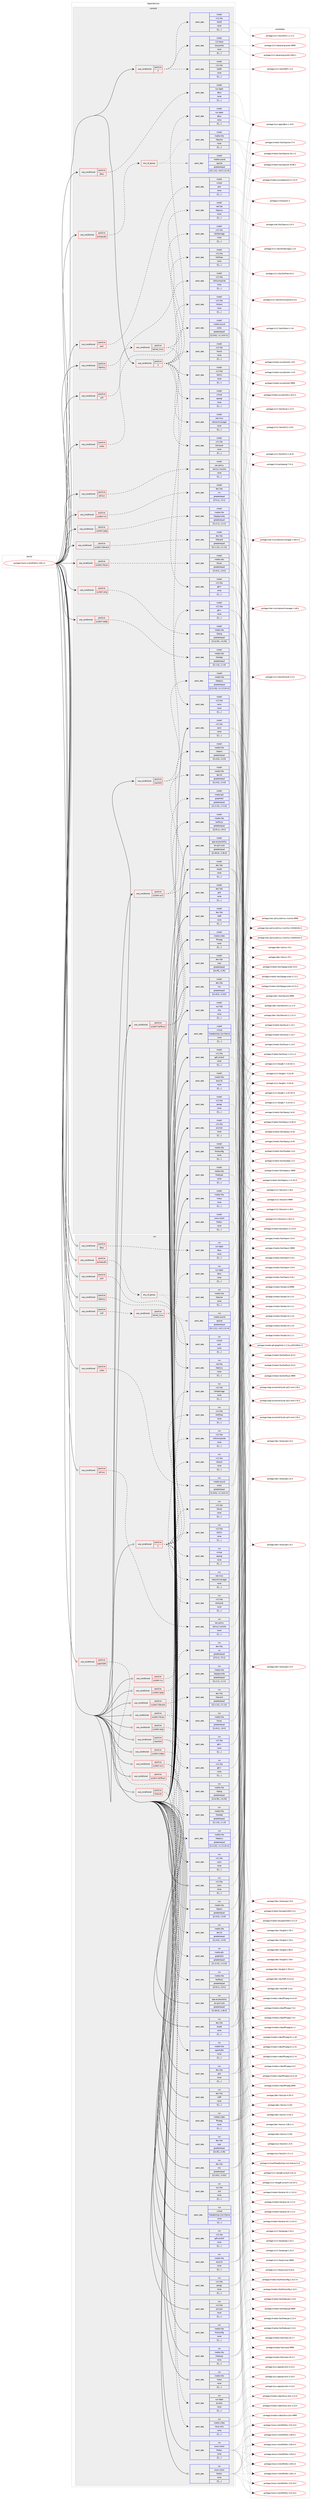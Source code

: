 digraph prolog {

# *************
# Graph options
# *************

newrank=true;
concentrate=true;
compound=true;
graph [rankdir=LR,fontname=Helvetica,fontsize=10,ranksep=1.5];#, ranksep=2.5, nodesep=0.2];
edge  [arrowhead=vee];
node  [fontname=Helvetica,fontsize=10];

# **********
# The ebuild
# **********

subgraph cluster_leftcol {
color=gray;
label=<<i>ebuild</i>>;
id [label="portage://www-client/firefox-128.1.0", color=red, width=4, href="../www-client/firefox-128.1.0.svg"];
}

# ****************
# The dependencies
# ****************

subgraph cluster_midcol {
color=gray;
label=<<i>dependencies</i>>;
subgraph cluster_compile {
fillcolor="#eeeeee";
style=filled;
label=<<i>compile</i>>;
subgraph cond124926 {
dependency463312 [label=<<TABLE BORDER="0" CELLBORDER="1" CELLSPACING="0" CELLPADDING="4"><TR><TD ROWSPAN="3" CELLPADDING="10">use_conditional</TD></TR><TR><TD>positive</TD></TR><TR><TD>X</TD></TR></TABLE>>, shape=none, color=red];
subgraph pack335022 {
dependency463313 [label=<<TABLE BORDER="0" CELLBORDER="1" CELLSPACING="0" CELLPADDING="4" WIDTH="220"><TR><TD ROWSPAN="6" CELLPADDING="30">pack_dep</TD></TR><TR><TD WIDTH="110">install</TD></TR><TR><TD>virtual</TD></TR><TR><TD>opengl</TD></TR><TR><TD>none</TD></TR><TR><TD>[[],,,,]</TD></TR></TABLE>>, shape=none, color=blue];
}
dependency463312:e -> dependency463313:w [weight=20,style="dashed",arrowhead="vee"];
subgraph pack335023 {
dependency463314 [label=<<TABLE BORDER="0" CELLBORDER="1" CELLSPACING="0" CELLPADDING="4" WIDTH="220"><TR><TD ROWSPAN="6" CELLPADDING="30">pack_dep</TD></TR><TR><TD WIDTH="110">install</TD></TR><TR><TD>x11-libs</TD></TR><TR><TD>cairo</TD></TR><TR><TD>none</TD></TR><TR><TD>[[],,,,]</TD></TR></TABLE>>, shape=none, color=blue];
}
dependency463312:e -> dependency463314:w [weight=20,style="dashed",arrowhead="vee"];
subgraph pack335024 {
dependency463315 [label=<<TABLE BORDER="0" CELLBORDER="1" CELLSPACING="0" CELLPADDING="4" WIDTH="220"><TR><TD ROWSPAN="6" CELLPADDING="30">pack_dep</TD></TR><TR><TD WIDTH="110">install</TD></TR><TR><TD>x11-libs</TD></TR><TR><TD>gtk+</TD></TR><TR><TD>none</TD></TR><TR><TD>[[],,,,]</TD></TR></TABLE>>, shape=none, color=blue];
}
dependency463312:e -> dependency463315:w [weight=20,style="dashed",arrowhead="vee"];
subgraph pack335025 {
dependency463316 [label=<<TABLE BORDER="0" CELLBORDER="1" CELLSPACING="0" CELLPADDING="4" WIDTH="220"><TR><TD ROWSPAN="6" CELLPADDING="30">pack_dep</TD></TR><TR><TD WIDTH="110">install</TD></TR><TR><TD>x11-libs</TD></TR><TR><TD>libX11</TD></TR><TR><TD>none</TD></TR><TR><TD>[[],,,,]</TD></TR></TABLE>>, shape=none, color=blue];
}
dependency463312:e -> dependency463316:w [weight=20,style="dashed",arrowhead="vee"];
subgraph pack335026 {
dependency463317 [label=<<TABLE BORDER="0" CELLBORDER="1" CELLSPACING="0" CELLPADDING="4" WIDTH="220"><TR><TD ROWSPAN="6" CELLPADDING="30">pack_dep</TD></TR><TR><TD WIDTH="110">install</TD></TR><TR><TD>x11-libs</TD></TR><TR><TD>libXcomposite</TD></TR><TR><TD>none</TD></TR><TR><TD>[[],,,,]</TD></TR></TABLE>>, shape=none, color=blue];
}
dependency463312:e -> dependency463317:w [weight=20,style="dashed",arrowhead="vee"];
subgraph pack335027 {
dependency463318 [label=<<TABLE BORDER="0" CELLBORDER="1" CELLSPACING="0" CELLPADDING="4" WIDTH="220"><TR><TD ROWSPAN="6" CELLPADDING="30">pack_dep</TD></TR><TR><TD WIDTH="110">install</TD></TR><TR><TD>x11-libs</TD></TR><TR><TD>libXdamage</TD></TR><TR><TD>none</TD></TR><TR><TD>[[],,,,]</TD></TR></TABLE>>, shape=none, color=blue];
}
dependency463312:e -> dependency463318:w [weight=20,style="dashed",arrowhead="vee"];
subgraph pack335028 {
dependency463319 [label=<<TABLE BORDER="0" CELLBORDER="1" CELLSPACING="0" CELLPADDING="4" WIDTH="220"><TR><TD ROWSPAN="6" CELLPADDING="30">pack_dep</TD></TR><TR><TD WIDTH="110">install</TD></TR><TR><TD>x11-libs</TD></TR><TR><TD>libXext</TD></TR><TR><TD>none</TD></TR><TR><TD>[[],,,,]</TD></TR></TABLE>>, shape=none, color=blue];
}
dependency463312:e -> dependency463319:w [weight=20,style="dashed",arrowhead="vee"];
subgraph pack335029 {
dependency463320 [label=<<TABLE BORDER="0" CELLBORDER="1" CELLSPACING="0" CELLPADDING="4" WIDTH="220"><TR><TD ROWSPAN="6" CELLPADDING="30">pack_dep</TD></TR><TR><TD WIDTH="110">install</TD></TR><TR><TD>x11-libs</TD></TR><TR><TD>libXfixes</TD></TR><TR><TD>none</TD></TR><TR><TD>[[],,,,]</TD></TR></TABLE>>, shape=none, color=blue];
}
dependency463312:e -> dependency463320:w [weight=20,style="dashed",arrowhead="vee"];
subgraph pack335030 {
dependency463321 [label=<<TABLE BORDER="0" CELLBORDER="1" CELLSPACING="0" CELLPADDING="4" WIDTH="220"><TR><TD ROWSPAN="6" CELLPADDING="30">pack_dep</TD></TR><TR><TD WIDTH="110">install</TD></TR><TR><TD>x11-libs</TD></TR><TR><TD>libXrandr</TD></TR><TR><TD>none</TD></TR><TR><TD>[[],,,,]</TD></TR></TABLE>>, shape=none, color=blue];
}
dependency463312:e -> dependency463321:w [weight=20,style="dashed",arrowhead="vee"];
subgraph pack335031 {
dependency463322 [label=<<TABLE BORDER="0" CELLBORDER="1" CELLSPACING="0" CELLPADDING="4" WIDTH="220"><TR><TD ROWSPAN="6" CELLPADDING="30">pack_dep</TD></TR><TR><TD WIDTH="110">install</TD></TR><TR><TD>x11-libs</TD></TR><TR><TD>libxcb</TD></TR><TR><TD>none</TD></TR><TR><TD>[[],,,,]</TD></TR></TABLE>>, shape=none, color=blue];
}
dependency463312:e -> dependency463322:w [weight=20,style="dashed",arrowhead="vee"];
}
id:e -> dependency463312:w [weight=20,style="solid",arrowhead="vee"];
subgraph cond124927 {
dependency463323 [label=<<TABLE BORDER="0" CELLBORDER="1" CELLSPACING="0" CELLPADDING="4"><TR><TD ROWSPAN="3" CELLPADDING="10">use_conditional</TD></TR><TR><TD>positive</TD></TR><TR><TD>X</TD></TR></TABLE>>, shape=none, color=red];
subgraph pack335032 {
dependency463324 [label=<<TABLE BORDER="0" CELLBORDER="1" CELLSPACING="0" CELLPADDING="4" WIDTH="220"><TR><TD ROWSPAN="6" CELLPADDING="30">pack_dep</TD></TR><TR><TD WIDTH="110">install</TD></TR><TR><TD>x11-base</TD></TR><TR><TD>xorg-proto</TD></TR><TR><TD>none</TD></TR><TR><TD>[[],,,,]</TD></TR></TABLE>>, shape=none, color=blue];
}
dependency463323:e -> dependency463324:w [weight=20,style="dashed",arrowhead="vee"];
subgraph pack335033 {
dependency463325 [label=<<TABLE BORDER="0" CELLBORDER="1" CELLSPACING="0" CELLPADDING="4" WIDTH="220"><TR><TD ROWSPAN="6" CELLPADDING="30">pack_dep</TD></TR><TR><TD WIDTH="110">install</TD></TR><TR><TD>x11-libs</TD></TR><TR><TD>libICE</TD></TR><TR><TD>none</TD></TR><TR><TD>[[],,,,]</TD></TR></TABLE>>, shape=none, color=blue];
}
dependency463323:e -> dependency463325:w [weight=20,style="dashed",arrowhead="vee"];
subgraph pack335034 {
dependency463326 [label=<<TABLE BORDER="0" CELLBORDER="1" CELLSPACING="0" CELLPADDING="4" WIDTH="220"><TR><TD ROWSPAN="6" CELLPADDING="30">pack_dep</TD></TR><TR><TD WIDTH="110">install</TD></TR><TR><TD>x11-libs</TD></TR><TR><TD>libSM</TD></TR><TR><TD>none</TD></TR><TR><TD>[[],,,,]</TD></TR></TABLE>>, shape=none, color=blue];
}
dependency463323:e -> dependency463326:w [weight=20,style="dashed",arrowhead="vee"];
}
id:e -> dependency463323:w [weight=20,style="solid",arrowhead="vee"];
subgraph cond124928 {
dependency463327 [label=<<TABLE BORDER="0" CELLBORDER="1" CELLSPACING="0" CELLPADDING="4"><TR><TD ROWSPAN="3" CELLPADDING="10">use_conditional</TD></TR><TR><TD>positive</TD></TR><TR><TD>dbus</TD></TR></TABLE>>, shape=none, color=red];
subgraph pack335035 {
dependency463328 [label=<<TABLE BORDER="0" CELLBORDER="1" CELLSPACING="0" CELLPADDING="4" WIDTH="220"><TR><TD ROWSPAN="6" CELLPADDING="30">pack_dep</TD></TR><TR><TD WIDTH="110">install</TD></TR><TR><TD>sys-apps</TD></TR><TR><TD>dbus</TD></TR><TR><TD>none</TD></TR><TR><TD>[[],,,,]</TD></TR></TABLE>>, shape=none, color=blue];
}
dependency463327:e -> dependency463328:w [weight=20,style="dashed",arrowhead="vee"];
}
id:e -> dependency463327:w [weight=20,style="solid",arrowhead="vee"];
subgraph cond124929 {
dependency463329 [label=<<TABLE BORDER="0" CELLBORDER="1" CELLSPACING="0" CELLPADDING="4"><TR><TD ROWSPAN="3" CELLPADDING="10">use_conditional</TD></TR><TR><TD>positive</TD></TR><TR><TD>jack</TD></TR></TABLE>>, shape=none, color=red];
subgraph pack335036 {
dependency463330 [label=<<TABLE BORDER="0" CELLBORDER="1" CELLSPACING="0" CELLPADDING="4" WIDTH="220"><TR><TD ROWSPAN="6" CELLPADDING="30">pack_dep</TD></TR><TR><TD WIDTH="110">install</TD></TR><TR><TD>virtual</TD></TR><TR><TD>jack</TD></TR><TR><TD>none</TD></TR><TR><TD>[[],,,,]</TD></TR></TABLE>>, shape=none, color=blue];
}
dependency463329:e -> dependency463330:w [weight=20,style="dashed",arrowhead="vee"];
}
id:e -> dependency463329:w [weight=20,style="solid",arrowhead="vee"];
subgraph cond124930 {
dependency463331 [label=<<TABLE BORDER="0" CELLBORDER="1" CELLSPACING="0" CELLPADDING="4"><TR><TD ROWSPAN="3" CELLPADDING="10">use_conditional</TD></TR><TR><TD>positive</TD></TR><TR><TD>libproxy</TD></TR></TABLE>>, shape=none, color=red];
subgraph pack335037 {
dependency463332 [label=<<TABLE BORDER="0" CELLBORDER="1" CELLSPACING="0" CELLPADDING="4" WIDTH="220"><TR><TD ROWSPAN="6" CELLPADDING="30">pack_dep</TD></TR><TR><TD WIDTH="110">install</TD></TR><TR><TD>net-libs</TD></TR><TR><TD>libproxy</TD></TR><TR><TD>none</TD></TR><TR><TD>[[],,,,]</TD></TR></TABLE>>, shape=none, color=blue];
}
dependency463331:e -> dependency463332:w [weight=20,style="dashed",arrowhead="vee"];
}
id:e -> dependency463331:w [weight=20,style="solid",arrowhead="vee"];
subgraph cond124931 {
dependency463333 [label=<<TABLE BORDER="0" CELLBORDER="1" CELLSPACING="0" CELLPADDING="4"><TR><TD ROWSPAN="3" CELLPADDING="10">use_conditional</TD></TR><TR><TD>positive</TD></TR><TR><TD>pulseaudio</TD></TR></TABLE>>, shape=none, color=red];
subgraph any3146 {
dependency463334 [label=<<TABLE BORDER="0" CELLBORDER="1" CELLSPACING="0" CELLPADDING="4"><TR><TD CELLPADDING="10">any_of_group</TD></TR></TABLE>>, shape=none, color=red];subgraph pack335038 {
dependency463335 [label=<<TABLE BORDER="0" CELLBORDER="1" CELLSPACING="0" CELLPADDING="4" WIDTH="220"><TR><TD ROWSPAN="6" CELLPADDING="30">pack_dep</TD></TR><TR><TD WIDTH="110">install</TD></TR><TR><TD>media-libs</TD></TR><TR><TD>libpulse</TD></TR><TR><TD>none</TD></TR><TR><TD>[[],,,,]</TD></TR></TABLE>>, shape=none, color=blue];
}
dependency463334:e -> dependency463335:w [weight=20,style="dotted",arrowhead="oinv"];
subgraph pack335039 {
dependency463336 [label=<<TABLE BORDER="0" CELLBORDER="1" CELLSPACING="0" CELLPADDING="4" WIDTH="220"><TR><TD ROWSPAN="6" CELLPADDING="30">pack_dep</TD></TR><TR><TD WIDTH="110">install</TD></TR><TR><TD>media-sound</TD></TR><TR><TD>apulse</TD></TR><TR><TD>greaterequal</TD></TR><TR><TD>[[0,1,12],,-r4,0.1.12-r4]</TD></TR></TABLE>>, shape=none, color=blue];
}
dependency463334:e -> dependency463336:w [weight=20,style="dotted",arrowhead="oinv"];
}
dependency463333:e -> dependency463334:w [weight=20,style="dashed",arrowhead="vee"];
}
id:e -> dependency463333:w [weight=20,style="solid",arrowhead="vee"];
subgraph cond124932 {
dependency463337 [label=<<TABLE BORDER="0" CELLBORDER="1" CELLSPACING="0" CELLPADDING="4"><TR><TD ROWSPAN="3" CELLPADDING="10">use_conditional</TD></TR><TR><TD>positive</TD></TR><TR><TD>selinux</TD></TR></TABLE>>, shape=none, color=red];
subgraph pack335040 {
dependency463338 [label=<<TABLE BORDER="0" CELLBORDER="1" CELLSPACING="0" CELLPADDING="4" WIDTH="220"><TR><TD ROWSPAN="6" CELLPADDING="30">pack_dep</TD></TR><TR><TD WIDTH="110">install</TD></TR><TR><TD>sec-policy</TD></TR><TR><TD>selinux-mozilla</TD></TR><TR><TD>none</TD></TR><TR><TD>[[],,,,]</TD></TR></TABLE>>, shape=none, color=blue];
}
dependency463337:e -> dependency463338:w [weight=20,style="dashed",arrowhead="vee"];
}
id:e -> dependency463337:w [weight=20,style="solid",arrowhead="vee"];
subgraph cond124933 {
dependency463339 [label=<<TABLE BORDER="0" CELLBORDER="1" CELLSPACING="0" CELLPADDING="4"><TR><TD ROWSPAN="3" CELLPADDING="10">use_conditional</TD></TR><TR><TD>positive</TD></TR><TR><TD>sndio</TD></TR></TABLE>>, shape=none, color=red];
subgraph pack335041 {
dependency463340 [label=<<TABLE BORDER="0" CELLBORDER="1" CELLSPACING="0" CELLPADDING="4" WIDTH="220"><TR><TD ROWSPAN="6" CELLPADDING="30">pack_dep</TD></TR><TR><TD WIDTH="110">install</TD></TR><TR><TD>media-sound</TD></TR><TR><TD>sndio</TD></TR><TR><TD>greaterequal</TD></TR><TR><TD>[[1,8,0],,-r1,1.8.0-r1]</TD></TR></TABLE>>, shape=none, color=blue];
}
dependency463339:e -> dependency463340:w [weight=20,style="dashed",arrowhead="vee"];
}
id:e -> dependency463339:w [weight=20,style="solid",arrowhead="vee"];
subgraph cond124934 {
dependency463341 [label=<<TABLE BORDER="0" CELLBORDER="1" CELLSPACING="0" CELLPADDING="4"><TR><TD ROWSPAN="3" CELLPADDING="10">use_conditional</TD></TR><TR><TD>positive</TD></TR><TR><TD>system-av1</TD></TR></TABLE>>, shape=none, color=red];
subgraph pack335042 {
dependency463342 [label=<<TABLE BORDER="0" CELLBORDER="1" CELLSPACING="0" CELLPADDING="4" WIDTH="220"><TR><TD ROWSPAN="6" CELLPADDING="30">pack_dep</TD></TR><TR><TD WIDTH="110">install</TD></TR><TR><TD>media-libs</TD></TR><TR><TD>dav1d</TD></TR><TR><TD>greaterequal</TD></TR><TR><TD>[[1,0,0],,,1.0.0]</TD></TR></TABLE>>, shape=none, color=blue];
}
dependency463341:e -> dependency463342:w [weight=20,style="dashed",arrowhead="vee"];
subgraph pack335043 {
dependency463343 [label=<<TABLE BORDER="0" CELLBORDER="1" CELLSPACING="0" CELLPADDING="4" WIDTH="220"><TR><TD ROWSPAN="6" CELLPADDING="30">pack_dep</TD></TR><TR><TD WIDTH="110">install</TD></TR><TR><TD>media-libs</TD></TR><TR><TD>libaom</TD></TR><TR><TD>greaterequal</TD></TR><TR><TD>[[1,0,0],,,1.0.0]</TD></TR></TABLE>>, shape=none, color=blue];
}
dependency463341:e -> dependency463343:w [weight=20,style="dashed",arrowhead="vee"];
}
id:e -> dependency463341:w [weight=20,style="solid",arrowhead="vee"];
subgraph cond124935 {
dependency463344 [label=<<TABLE BORDER="0" CELLBORDER="1" CELLSPACING="0" CELLPADDING="4"><TR><TD ROWSPAN="3" CELLPADDING="10">use_conditional</TD></TR><TR><TD>positive</TD></TR><TR><TD>system-harfbuzz</TD></TR></TABLE>>, shape=none, color=red];
subgraph pack335044 {
dependency463345 [label=<<TABLE BORDER="0" CELLBORDER="1" CELLSPACING="0" CELLPADDING="4" WIDTH="220"><TR><TD ROWSPAN="6" CELLPADDING="30">pack_dep</TD></TR><TR><TD WIDTH="110">install</TD></TR><TR><TD>media-gfx</TD></TR><TR><TD>graphite2</TD></TR><TR><TD>greaterequal</TD></TR><TR><TD>[[1,3,13],,,1.3.13]</TD></TR></TABLE>>, shape=none, color=blue];
}
dependency463344:e -> dependency463345:w [weight=20,style="dashed",arrowhead="vee"];
subgraph pack335045 {
dependency463346 [label=<<TABLE BORDER="0" CELLBORDER="1" CELLSPACING="0" CELLPADDING="4" WIDTH="220"><TR><TD ROWSPAN="6" CELLPADDING="30">pack_dep</TD></TR><TR><TD WIDTH="110">install</TD></TR><TR><TD>media-libs</TD></TR><TR><TD>harfbuzz</TD></TR><TR><TD>greaterequal</TD></TR><TR><TD>[[2,8,1],,,2.8.1]</TD></TR></TABLE>>, shape=none, color=blue];
}
dependency463344:e -> dependency463346:w [weight=20,style="dashed",arrowhead="vee"];
}
id:e -> dependency463344:w [weight=20,style="solid",arrowhead="vee"];
subgraph cond124936 {
dependency463347 [label=<<TABLE BORDER="0" CELLBORDER="1" CELLSPACING="0" CELLPADDING="4"><TR><TD ROWSPAN="3" CELLPADDING="10">use_conditional</TD></TR><TR><TD>positive</TD></TR><TR><TD>system-icu</TD></TR></TABLE>>, shape=none, color=red];
subgraph pack335046 {
dependency463348 [label=<<TABLE BORDER="0" CELLBORDER="1" CELLSPACING="0" CELLPADDING="4" WIDTH="220"><TR><TD ROWSPAN="6" CELLPADDING="30">pack_dep</TD></TR><TR><TD WIDTH="110">install</TD></TR><TR><TD>dev-libs</TD></TR><TR><TD>icu</TD></TR><TR><TD>greaterequal</TD></TR><TR><TD>[[73,1],,,73.1]</TD></TR></TABLE>>, shape=none, color=blue];
}
dependency463347:e -> dependency463348:w [weight=20,style="dashed",arrowhead="vee"];
}
id:e -> dependency463347:w [weight=20,style="solid",arrowhead="vee"];
subgraph cond124937 {
dependency463349 [label=<<TABLE BORDER="0" CELLBORDER="1" CELLSPACING="0" CELLPADDING="4"><TR><TD ROWSPAN="3" CELLPADDING="10">use_conditional</TD></TR><TR><TD>positive</TD></TR><TR><TD>system-jpeg</TD></TR></TABLE>>, shape=none, color=red];
subgraph pack335047 {
dependency463350 [label=<<TABLE BORDER="0" CELLBORDER="1" CELLSPACING="0" CELLPADDING="4" WIDTH="220"><TR><TD ROWSPAN="6" CELLPADDING="30">pack_dep</TD></TR><TR><TD WIDTH="110">install</TD></TR><TR><TD>media-libs</TD></TR><TR><TD>libjpeg-turbo</TD></TR><TR><TD>greaterequal</TD></TR><TR><TD>[[1,2,1],,,1.2.1]</TD></TR></TABLE>>, shape=none, color=blue];
}
dependency463349:e -> dependency463350:w [weight=20,style="dashed",arrowhead="vee"];
}
id:e -> dependency463349:w [weight=20,style="solid",arrowhead="vee"];
subgraph cond124938 {
dependency463351 [label=<<TABLE BORDER="0" CELLBORDER="1" CELLSPACING="0" CELLPADDING="4"><TR><TD ROWSPAN="3" CELLPADDING="10">use_conditional</TD></TR><TR><TD>positive</TD></TR><TR><TD>system-libevent</TD></TR></TABLE>>, shape=none, color=red];
subgraph pack335048 {
dependency463352 [label=<<TABLE BORDER="0" CELLBORDER="1" CELLSPACING="0" CELLPADDING="4" WIDTH="220"><TR><TD ROWSPAN="6" CELLPADDING="30">pack_dep</TD></TR><TR><TD WIDTH="110">install</TD></TR><TR><TD>dev-libs</TD></TR><TR><TD>libevent</TD></TR><TR><TD>greaterequal</TD></TR><TR><TD>[[2,1,12],,,2.1.12]</TD></TR></TABLE>>, shape=none, color=blue];
}
dependency463351:e -> dependency463352:w [weight=20,style="dashed",arrowhead="vee"];
}
id:e -> dependency463351:w [weight=20,style="solid",arrowhead="vee"];
subgraph cond124939 {
dependency463353 [label=<<TABLE BORDER="0" CELLBORDER="1" CELLSPACING="0" CELLPADDING="4"><TR><TD ROWSPAN="3" CELLPADDING="10">use_conditional</TD></TR><TR><TD>positive</TD></TR><TR><TD>system-libvpx</TD></TR></TABLE>>, shape=none, color=red];
subgraph pack335049 {
dependency463354 [label=<<TABLE BORDER="0" CELLBORDER="1" CELLSPACING="0" CELLPADDING="4" WIDTH="220"><TR><TD ROWSPAN="6" CELLPADDING="30">pack_dep</TD></TR><TR><TD WIDTH="110">install</TD></TR><TR><TD>media-libs</TD></TR><TR><TD>libvpx</TD></TR><TR><TD>greaterequal</TD></TR><TR><TD>[[1,8,2],,,1.8.2]</TD></TR></TABLE>>, shape=none, color=blue];
}
dependency463353:e -> dependency463354:w [weight=20,style="dashed",arrowhead="vee"];
}
id:e -> dependency463353:w [weight=20,style="solid",arrowhead="vee"];
subgraph cond124940 {
dependency463355 [label=<<TABLE BORDER="0" CELLBORDER="1" CELLSPACING="0" CELLPADDING="4"><TR><TD ROWSPAN="3" CELLPADDING="10">use_conditional</TD></TR><TR><TD>positive</TD></TR><TR><TD>system-png</TD></TR></TABLE>>, shape=none, color=red];
subgraph pack335050 {
dependency463356 [label=<<TABLE BORDER="0" CELLBORDER="1" CELLSPACING="0" CELLPADDING="4" WIDTH="220"><TR><TD ROWSPAN="6" CELLPADDING="30">pack_dep</TD></TR><TR><TD WIDTH="110">install</TD></TR><TR><TD>media-libs</TD></TR><TR><TD>libpng</TD></TR><TR><TD>greaterequal</TD></TR><TR><TD>[[1,6,35],,,1.6.35]</TD></TR></TABLE>>, shape=none, color=blue];
}
dependency463355:e -> dependency463356:w [weight=20,style="dashed",arrowhead="vee"];
}
id:e -> dependency463355:w [weight=20,style="solid",arrowhead="vee"];
subgraph cond124941 {
dependency463357 [label=<<TABLE BORDER="0" CELLBORDER="1" CELLSPACING="0" CELLPADDING="4"><TR><TD ROWSPAN="3" CELLPADDING="10">use_conditional</TD></TR><TR><TD>positive</TD></TR><TR><TD>system-webp</TD></TR></TABLE>>, shape=none, color=red];
subgraph pack335051 {
dependency463358 [label=<<TABLE BORDER="0" CELLBORDER="1" CELLSPACING="0" CELLPADDING="4" WIDTH="220"><TR><TD ROWSPAN="6" CELLPADDING="30">pack_dep</TD></TR><TR><TD WIDTH="110">install</TD></TR><TR><TD>media-libs</TD></TR><TR><TD>libwebp</TD></TR><TR><TD>greaterequal</TD></TR><TR><TD>[[1,1,0],,,1.1.0]</TD></TR></TABLE>>, shape=none, color=blue];
}
dependency463357:e -> dependency463358:w [weight=20,style="dashed",arrowhead="vee"];
}
id:e -> dependency463357:w [weight=20,style="solid",arrowhead="vee"];
subgraph cond124942 {
dependency463359 [label=<<TABLE BORDER="0" CELLBORDER="1" CELLSPACING="0" CELLPADDING="4"><TR><TD ROWSPAN="3" CELLPADDING="10">use_conditional</TD></TR><TR><TD>positive</TD></TR><TR><TD>wayland</TD></TR></TABLE>>, shape=none, color=red];
subgraph pack335052 {
dependency463360 [label=<<TABLE BORDER="0" CELLBORDER="1" CELLSPACING="0" CELLPADDING="4" WIDTH="220"><TR><TD ROWSPAN="6" CELLPADDING="30">pack_dep</TD></TR><TR><TD WIDTH="110">install</TD></TR><TR><TD>media-libs</TD></TR><TR><TD>libepoxy</TD></TR><TR><TD>greaterequal</TD></TR><TR><TD>[[1,5,10],,-r1,1.5.10-r1]</TD></TR></TABLE>>, shape=none, color=blue];
}
dependency463359:e -> dependency463360:w [weight=20,style="dashed",arrowhead="vee"];
subgraph pack335053 {
dependency463361 [label=<<TABLE BORDER="0" CELLBORDER="1" CELLSPACING="0" CELLPADDING="4" WIDTH="220"><TR><TD ROWSPAN="6" CELLPADDING="30">pack_dep</TD></TR><TR><TD WIDTH="110">install</TD></TR><TR><TD>x11-libs</TD></TR><TR><TD>gtk+</TD></TR><TR><TD>none</TD></TR><TR><TD>[[],,,,]</TD></TR></TABLE>>, shape=none, color=blue];
}
dependency463359:e -> dependency463361:w [weight=20,style="dashed",arrowhead="vee"];
}
id:e -> dependency463359:w [weight=20,style="solid",arrowhead="vee"];
subgraph cond124943 {
dependency463362 [label=<<TABLE BORDER="0" CELLBORDER="1" CELLSPACING="0" CELLPADDING="4"><TR><TD ROWSPAN="3" CELLPADDING="10">use_conditional</TD></TR><TR><TD>positive</TD></TR><TR><TD>wifi</TD></TR></TABLE>>, shape=none, color=red];
subgraph cond124944 {
dependency463363 [label=<<TABLE BORDER="0" CELLBORDER="1" CELLSPACING="0" CELLPADDING="4"><TR><TD ROWSPAN="3" CELLPADDING="10">use_conditional</TD></TR><TR><TD>positive</TD></TR><TR><TD>kernel_linux</TD></TR></TABLE>>, shape=none, color=red];
subgraph pack335054 {
dependency463364 [label=<<TABLE BORDER="0" CELLBORDER="1" CELLSPACING="0" CELLPADDING="4" WIDTH="220"><TR><TD ROWSPAN="6" CELLPADDING="30">pack_dep</TD></TR><TR><TD WIDTH="110">install</TD></TR><TR><TD>net-misc</TD></TR><TR><TD>networkmanager</TD></TR><TR><TD>none</TD></TR><TR><TD>[[],,,,]</TD></TR></TABLE>>, shape=none, color=blue];
}
dependency463363:e -> dependency463364:w [weight=20,style="dashed",arrowhead="vee"];
subgraph pack335055 {
dependency463365 [label=<<TABLE BORDER="0" CELLBORDER="1" CELLSPACING="0" CELLPADDING="4" WIDTH="220"><TR><TD ROWSPAN="6" CELLPADDING="30">pack_dep</TD></TR><TR><TD WIDTH="110">install</TD></TR><TR><TD>sys-apps</TD></TR><TR><TD>dbus</TD></TR><TR><TD>none</TD></TR><TR><TD>[[],,,,]</TD></TR></TABLE>>, shape=none, color=blue];
}
dependency463363:e -> dependency463365:w [weight=20,style="dashed",arrowhead="vee"];
}
dependency463362:e -> dependency463363:w [weight=20,style="dashed",arrowhead="vee"];
}
id:e -> dependency463362:w [weight=20,style="solid",arrowhead="vee"];
subgraph pack335056 {
dependency463366 [label=<<TABLE BORDER="0" CELLBORDER="1" CELLSPACING="0" CELLPADDING="4" WIDTH="220"><TR><TD ROWSPAN="6" CELLPADDING="30">pack_dep</TD></TR><TR><TD WIDTH="110">install</TD></TR><TR><TD>app-accessibility</TD></TR><TR><TD>at-spi2-core</TD></TR><TR><TD>greaterequal</TD></TR><TR><TD>[[2,46,0],,,2.46.0]</TD></TR></TABLE>>, shape=none, color=blue];
}
id:e -> dependency463366:w [weight=20,style="solid",arrowhead="vee"];
subgraph pack335057 {
dependency463367 [label=<<TABLE BORDER="0" CELLBORDER="1" CELLSPACING="0" CELLPADDING="4" WIDTH="220"><TR><TD ROWSPAN="6" CELLPADDING="30">pack_dep</TD></TR><TR><TD WIDTH="110">install</TD></TR><TR><TD>dev-libs</TD></TR><TR><TD>expat</TD></TR><TR><TD>none</TD></TR><TR><TD>[[],,,,]</TD></TR></TABLE>>, shape=none, color=blue];
}
id:e -> dependency463367:w [weight=20,style="solid",arrowhead="vee"];
subgraph pack335058 {
dependency463368 [label=<<TABLE BORDER="0" CELLBORDER="1" CELLSPACING="0" CELLPADDING="4" WIDTH="220"><TR><TD ROWSPAN="6" CELLPADDING="30">pack_dep</TD></TR><TR><TD WIDTH="110">install</TD></TR><TR><TD>dev-libs</TD></TR><TR><TD>glib</TD></TR><TR><TD>none</TD></TR><TR><TD>[[],,,,]</TD></TR></TABLE>>, shape=none, color=blue];
}
id:e -> dependency463368:w [weight=20,style="solid",arrowhead="vee"];
subgraph pack335059 {
dependency463369 [label=<<TABLE BORDER="0" CELLBORDER="1" CELLSPACING="0" CELLPADDING="4" WIDTH="220"><TR><TD ROWSPAN="6" CELLPADDING="30">pack_dep</TD></TR><TR><TD WIDTH="110">install</TD></TR><TR><TD>dev-libs</TD></TR><TR><TD>libffi</TD></TR><TR><TD>none</TD></TR><TR><TD>[[],,,,]</TD></TR></TABLE>>, shape=none, color=blue];
}
id:e -> dependency463369:w [weight=20,style="solid",arrowhead="vee"];
subgraph pack335060 {
dependency463370 [label=<<TABLE BORDER="0" CELLBORDER="1" CELLSPACING="0" CELLPADDING="4" WIDTH="220"><TR><TD ROWSPAN="6" CELLPADDING="30">pack_dep</TD></TR><TR><TD WIDTH="110">install</TD></TR><TR><TD>dev-libs</TD></TR><TR><TD>nspr</TD></TR><TR><TD>greaterequal</TD></TR><TR><TD>[[4,35],,,4.35]</TD></TR></TABLE>>, shape=none, color=blue];
}
id:e -> dependency463370:w [weight=20,style="solid",arrowhead="vee"];
subgraph pack335061 {
dependency463371 [label=<<TABLE BORDER="0" CELLBORDER="1" CELLSPACING="0" CELLPADDING="4" WIDTH="220"><TR><TD ROWSPAN="6" CELLPADDING="30">pack_dep</TD></TR><TR><TD WIDTH="110">install</TD></TR><TR><TD>dev-libs</TD></TR><TR><TD>nss</TD></TR><TR><TD>greaterequal</TD></TR><TR><TD>[[3,101],,,3.101]</TD></TR></TABLE>>, shape=none, color=blue];
}
id:e -> dependency463371:w [weight=20,style="solid",arrowhead="vee"];
subgraph pack335062 {
dependency463372 [label=<<TABLE BORDER="0" CELLBORDER="1" CELLSPACING="0" CELLPADDING="4" WIDTH="220"><TR><TD ROWSPAN="6" CELLPADDING="30">pack_dep</TD></TR><TR><TD WIDTH="110">install</TD></TR><TR><TD>media-libs</TD></TR><TR><TD>alsa-lib</TD></TR><TR><TD>none</TD></TR><TR><TD>[[],,,,]</TD></TR></TABLE>>, shape=none, color=blue];
}
id:e -> dependency463372:w [weight=20,style="solid",arrowhead="vee"];
subgraph pack335063 {
dependency463373 [label=<<TABLE BORDER="0" CELLBORDER="1" CELLSPACING="0" CELLPADDING="4" WIDTH="220"><TR><TD ROWSPAN="6" CELLPADDING="30">pack_dep</TD></TR><TR><TD WIDTH="110">install</TD></TR><TR><TD>media-libs</TD></TR><TR><TD>fontconfig</TD></TR><TR><TD>none</TD></TR><TR><TD>[[],,,,]</TD></TR></TABLE>>, shape=none, color=blue];
}
id:e -> dependency463373:w [weight=20,style="solid",arrowhead="vee"];
subgraph pack335064 {
dependency463374 [label=<<TABLE BORDER="0" CELLBORDER="1" CELLSPACING="0" CELLPADDING="4" WIDTH="220"><TR><TD ROWSPAN="6" CELLPADDING="30">pack_dep</TD></TR><TR><TD WIDTH="110">install</TD></TR><TR><TD>media-libs</TD></TR><TR><TD>freetype</TD></TR><TR><TD>none</TD></TR><TR><TD>[[],,,,]</TD></TR></TABLE>>, shape=none, color=blue];
}
id:e -> dependency463374:w [weight=20,style="solid",arrowhead="vee"];
subgraph pack335065 {
dependency463375 [label=<<TABLE BORDER="0" CELLBORDER="1" CELLSPACING="0" CELLPADDING="4" WIDTH="220"><TR><TD ROWSPAN="6" CELLPADDING="30">pack_dep</TD></TR><TR><TD WIDTH="110">install</TD></TR><TR><TD>media-libs</TD></TR><TR><TD>mesa</TD></TR><TR><TD>none</TD></TR><TR><TD>[[],,,,]</TD></TR></TABLE>>, shape=none, color=blue];
}
id:e -> dependency463375:w [weight=20,style="solid",arrowhead="vee"];
subgraph pack335066 {
dependency463376 [label=<<TABLE BORDER="0" CELLBORDER="1" CELLSPACING="0" CELLPADDING="4" WIDTH="220"><TR><TD ROWSPAN="6" CELLPADDING="30">pack_dep</TD></TR><TR><TD WIDTH="110">install</TD></TR><TR><TD>media-video</TD></TR><TR><TD>ffmpeg</TD></TR><TR><TD>none</TD></TR><TR><TD>[[],,,,]</TD></TR></TABLE>>, shape=none, color=blue];
}
id:e -> dependency463376:w [weight=20,style="solid",arrowhead="vee"];
subgraph pack335067 {
dependency463377 [label=<<TABLE BORDER="0" CELLBORDER="1" CELLSPACING="0" CELLPADDING="4" WIDTH="220"><TR><TD ROWSPAN="6" CELLPADDING="30">pack_dep</TD></TR><TR><TD WIDTH="110">install</TD></TR><TR><TD>sys-libs</TD></TR><TR><TD>zlib</TD></TR><TR><TD>none</TD></TR><TR><TD>[[],,,,]</TD></TR></TABLE>>, shape=none, color=blue];
}
id:e -> dependency463377:w [weight=20,style="solid",arrowhead="vee"];
subgraph pack335068 {
dependency463378 [label=<<TABLE BORDER="0" CELLBORDER="1" CELLSPACING="0" CELLPADDING="4" WIDTH="220"><TR><TD ROWSPAN="6" CELLPADDING="30">pack_dep</TD></TR><TR><TD WIDTH="110">install</TD></TR><TR><TD>virtual</TD></TR><TR><TD>freedesktop-icon-theme</TD></TR><TR><TD>none</TD></TR><TR><TD>[[],,,,]</TD></TR></TABLE>>, shape=none, color=blue];
}
id:e -> dependency463378:w [weight=20,style="solid",arrowhead="vee"];
subgraph pack335069 {
dependency463379 [label=<<TABLE BORDER="0" CELLBORDER="1" CELLSPACING="0" CELLPADDING="4" WIDTH="220"><TR><TD ROWSPAN="6" CELLPADDING="30">pack_dep</TD></TR><TR><TD WIDTH="110">install</TD></TR><TR><TD>x11-libs</TD></TR><TR><TD>cairo</TD></TR><TR><TD>none</TD></TR><TR><TD>[[],,,,]</TD></TR></TABLE>>, shape=none, color=blue];
}
id:e -> dependency463379:w [weight=20,style="solid",arrowhead="vee"];
subgraph pack335070 {
dependency463380 [label=<<TABLE BORDER="0" CELLBORDER="1" CELLSPACING="0" CELLPADDING="4" WIDTH="220"><TR><TD ROWSPAN="6" CELLPADDING="30">pack_dep</TD></TR><TR><TD WIDTH="110">install</TD></TR><TR><TD>x11-libs</TD></TR><TR><TD>gdk-pixbuf</TD></TR><TR><TD>none</TD></TR><TR><TD>[[],,,,]</TD></TR></TABLE>>, shape=none, color=blue];
}
id:e -> dependency463380:w [weight=20,style="solid",arrowhead="vee"];
subgraph pack335071 {
dependency463381 [label=<<TABLE BORDER="0" CELLBORDER="1" CELLSPACING="0" CELLPADDING="4" WIDTH="220"><TR><TD ROWSPAN="6" CELLPADDING="30">pack_dep</TD></TR><TR><TD WIDTH="110">install</TD></TR><TR><TD>x11-libs</TD></TR><TR><TD>pango</TD></TR><TR><TD>none</TD></TR><TR><TD>[[],,,,]</TD></TR></TABLE>>, shape=none, color=blue];
}
id:e -> dependency463381:w [weight=20,style="solid",arrowhead="vee"];
subgraph pack335072 {
dependency463382 [label=<<TABLE BORDER="0" CELLBORDER="1" CELLSPACING="0" CELLPADDING="4" WIDTH="220"><TR><TD ROWSPAN="6" CELLPADDING="30">pack_dep</TD></TR><TR><TD WIDTH="110">install</TD></TR><TR><TD>x11-libs</TD></TR><TR><TD>pixman</TD></TR><TR><TD>none</TD></TR><TR><TD>[[],,,,]</TD></TR></TABLE>>, shape=none, color=blue];
}
id:e -> dependency463382:w [weight=20,style="solid",arrowhead="vee"];
subgraph pack335073 {
dependency463383 [label=<<TABLE BORDER="0" CELLBORDER="1" CELLSPACING="0" CELLPADDING="4" WIDTH="220"><TR><TD ROWSPAN="6" CELLPADDING="30">pack_dep</TD></TR><TR><TD WIDTH="110">install</TD></TR><TR><TD>www-client</TD></TR><TR><TD>firefox</TD></TR><TR><TD>none</TD></TR><TR><TD>[[],,,,]</TD></TR></TABLE>>, shape=none, color=blue];
}
id:e -> dependency463383:w [weight=20,style="solid",arrowhead="vee"];
}
subgraph cluster_compileandrun {
fillcolor="#eeeeee";
style=filled;
label=<<i>compile and run</i>>;
}
subgraph cluster_run {
fillcolor="#eeeeee";
style=filled;
label=<<i>run</i>>;
subgraph cond124945 {
dependency463384 [label=<<TABLE BORDER="0" CELLBORDER="1" CELLSPACING="0" CELLPADDING="4"><TR><TD ROWSPAN="3" CELLPADDING="10">use_conditional</TD></TR><TR><TD>positive</TD></TR><TR><TD>X</TD></TR></TABLE>>, shape=none, color=red];
subgraph pack335074 {
dependency463385 [label=<<TABLE BORDER="0" CELLBORDER="1" CELLSPACING="0" CELLPADDING="4" WIDTH="220"><TR><TD ROWSPAN="6" CELLPADDING="30">pack_dep</TD></TR><TR><TD WIDTH="110">run</TD></TR><TR><TD>virtual</TD></TR><TR><TD>opengl</TD></TR><TR><TD>none</TD></TR><TR><TD>[[],,,,]</TD></TR></TABLE>>, shape=none, color=blue];
}
dependency463384:e -> dependency463385:w [weight=20,style="dashed",arrowhead="vee"];
subgraph pack335075 {
dependency463386 [label=<<TABLE BORDER="0" CELLBORDER="1" CELLSPACING="0" CELLPADDING="4" WIDTH="220"><TR><TD ROWSPAN="6" CELLPADDING="30">pack_dep</TD></TR><TR><TD WIDTH="110">run</TD></TR><TR><TD>x11-libs</TD></TR><TR><TD>cairo</TD></TR><TR><TD>none</TD></TR><TR><TD>[[],,,,]</TD></TR></TABLE>>, shape=none, color=blue];
}
dependency463384:e -> dependency463386:w [weight=20,style="dashed",arrowhead="vee"];
subgraph pack335076 {
dependency463387 [label=<<TABLE BORDER="0" CELLBORDER="1" CELLSPACING="0" CELLPADDING="4" WIDTH="220"><TR><TD ROWSPAN="6" CELLPADDING="30">pack_dep</TD></TR><TR><TD WIDTH="110">run</TD></TR><TR><TD>x11-libs</TD></TR><TR><TD>gtk+</TD></TR><TR><TD>none</TD></TR><TR><TD>[[],,,,]</TD></TR></TABLE>>, shape=none, color=blue];
}
dependency463384:e -> dependency463387:w [weight=20,style="dashed",arrowhead="vee"];
subgraph pack335077 {
dependency463388 [label=<<TABLE BORDER="0" CELLBORDER="1" CELLSPACING="0" CELLPADDING="4" WIDTH="220"><TR><TD ROWSPAN="6" CELLPADDING="30">pack_dep</TD></TR><TR><TD WIDTH="110">run</TD></TR><TR><TD>x11-libs</TD></TR><TR><TD>libX11</TD></TR><TR><TD>none</TD></TR><TR><TD>[[],,,,]</TD></TR></TABLE>>, shape=none, color=blue];
}
dependency463384:e -> dependency463388:w [weight=20,style="dashed",arrowhead="vee"];
subgraph pack335078 {
dependency463389 [label=<<TABLE BORDER="0" CELLBORDER="1" CELLSPACING="0" CELLPADDING="4" WIDTH="220"><TR><TD ROWSPAN="6" CELLPADDING="30">pack_dep</TD></TR><TR><TD WIDTH="110">run</TD></TR><TR><TD>x11-libs</TD></TR><TR><TD>libXcomposite</TD></TR><TR><TD>none</TD></TR><TR><TD>[[],,,,]</TD></TR></TABLE>>, shape=none, color=blue];
}
dependency463384:e -> dependency463389:w [weight=20,style="dashed",arrowhead="vee"];
subgraph pack335079 {
dependency463390 [label=<<TABLE BORDER="0" CELLBORDER="1" CELLSPACING="0" CELLPADDING="4" WIDTH="220"><TR><TD ROWSPAN="6" CELLPADDING="30">pack_dep</TD></TR><TR><TD WIDTH="110">run</TD></TR><TR><TD>x11-libs</TD></TR><TR><TD>libXdamage</TD></TR><TR><TD>none</TD></TR><TR><TD>[[],,,,]</TD></TR></TABLE>>, shape=none, color=blue];
}
dependency463384:e -> dependency463390:w [weight=20,style="dashed",arrowhead="vee"];
subgraph pack335080 {
dependency463391 [label=<<TABLE BORDER="0" CELLBORDER="1" CELLSPACING="0" CELLPADDING="4" WIDTH="220"><TR><TD ROWSPAN="6" CELLPADDING="30">pack_dep</TD></TR><TR><TD WIDTH="110">run</TD></TR><TR><TD>x11-libs</TD></TR><TR><TD>libXext</TD></TR><TR><TD>none</TD></TR><TR><TD>[[],,,,]</TD></TR></TABLE>>, shape=none, color=blue];
}
dependency463384:e -> dependency463391:w [weight=20,style="dashed",arrowhead="vee"];
subgraph pack335081 {
dependency463392 [label=<<TABLE BORDER="0" CELLBORDER="1" CELLSPACING="0" CELLPADDING="4" WIDTH="220"><TR><TD ROWSPAN="6" CELLPADDING="30">pack_dep</TD></TR><TR><TD WIDTH="110">run</TD></TR><TR><TD>x11-libs</TD></TR><TR><TD>libXfixes</TD></TR><TR><TD>none</TD></TR><TR><TD>[[],,,,]</TD></TR></TABLE>>, shape=none, color=blue];
}
dependency463384:e -> dependency463392:w [weight=20,style="dashed",arrowhead="vee"];
subgraph pack335082 {
dependency463393 [label=<<TABLE BORDER="0" CELLBORDER="1" CELLSPACING="0" CELLPADDING="4" WIDTH="220"><TR><TD ROWSPAN="6" CELLPADDING="30">pack_dep</TD></TR><TR><TD WIDTH="110">run</TD></TR><TR><TD>x11-libs</TD></TR><TR><TD>libXrandr</TD></TR><TR><TD>none</TD></TR><TR><TD>[[],,,,]</TD></TR></TABLE>>, shape=none, color=blue];
}
dependency463384:e -> dependency463393:w [weight=20,style="dashed",arrowhead="vee"];
subgraph pack335083 {
dependency463394 [label=<<TABLE BORDER="0" CELLBORDER="1" CELLSPACING="0" CELLPADDING="4" WIDTH="220"><TR><TD ROWSPAN="6" CELLPADDING="30">pack_dep</TD></TR><TR><TD WIDTH="110">run</TD></TR><TR><TD>x11-libs</TD></TR><TR><TD>libxcb</TD></TR><TR><TD>none</TD></TR><TR><TD>[[],,,,]</TD></TR></TABLE>>, shape=none, color=blue];
}
dependency463384:e -> dependency463394:w [weight=20,style="dashed",arrowhead="vee"];
}
id:e -> dependency463384:w [weight=20,style="solid",arrowhead="odot"];
subgraph cond124946 {
dependency463395 [label=<<TABLE BORDER="0" CELLBORDER="1" CELLSPACING="0" CELLPADDING="4"><TR><TD ROWSPAN="3" CELLPADDING="10">use_conditional</TD></TR><TR><TD>positive</TD></TR><TR><TD>dbus</TD></TR></TABLE>>, shape=none, color=red];
subgraph pack335084 {
dependency463396 [label=<<TABLE BORDER="0" CELLBORDER="1" CELLSPACING="0" CELLPADDING="4" WIDTH="220"><TR><TD ROWSPAN="6" CELLPADDING="30">pack_dep</TD></TR><TR><TD WIDTH="110">run</TD></TR><TR><TD>sys-apps</TD></TR><TR><TD>dbus</TD></TR><TR><TD>none</TD></TR><TR><TD>[[],,,,]</TD></TR></TABLE>>, shape=none, color=blue];
}
dependency463395:e -> dependency463396:w [weight=20,style="dashed",arrowhead="vee"];
}
id:e -> dependency463395:w [weight=20,style="solid",arrowhead="odot"];
subgraph cond124947 {
dependency463397 [label=<<TABLE BORDER="0" CELLBORDER="1" CELLSPACING="0" CELLPADDING="4"><TR><TD ROWSPAN="3" CELLPADDING="10">use_conditional</TD></TR><TR><TD>positive</TD></TR><TR><TD>hwaccel</TD></TR></TABLE>>, shape=none, color=red];
subgraph pack335085 {
dependency463398 [label=<<TABLE BORDER="0" CELLBORDER="1" CELLSPACING="0" CELLPADDING="4" WIDTH="220"><TR><TD ROWSPAN="6" CELLPADDING="30">pack_dep</TD></TR><TR><TD WIDTH="110">run</TD></TR><TR><TD>media-video</TD></TR><TR><TD>libva-utils</TD></TR><TR><TD>none</TD></TR><TR><TD>[[],,,,]</TD></TR></TABLE>>, shape=none, color=blue];
}
dependency463397:e -> dependency463398:w [weight=20,style="dashed",arrowhead="vee"];
subgraph pack335086 {
dependency463399 [label=<<TABLE BORDER="0" CELLBORDER="1" CELLSPACING="0" CELLPADDING="4" WIDTH="220"><TR><TD ROWSPAN="6" CELLPADDING="30">pack_dep</TD></TR><TR><TD WIDTH="110">run</TD></TR><TR><TD>sys-apps</TD></TR><TR><TD>pciutils</TD></TR><TR><TD>none</TD></TR><TR><TD>[[],,,,]</TD></TR></TABLE>>, shape=none, color=blue];
}
dependency463397:e -> dependency463399:w [weight=20,style="dashed",arrowhead="vee"];
}
id:e -> dependency463397:w [weight=20,style="solid",arrowhead="odot"];
subgraph cond124948 {
dependency463400 [label=<<TABLE BORDER="0" CELLBORDER="1" CELLSPACING="0" CELLPADDING="4"><TR><TD ROWSPAN="3" CELLPADDING="10">use_conditional</TD></TR><TR><TD>positive</TD></TR><TR><TD>jack</TD></TR></TABLE>>, shape=none, color=red];
subgraph pack335087 {
dependency463401 [label=<<TABLE BORDER="0" CELLBORDER="1" CELLSPACING="0" CELLPADDING="4" WIDTH="220"><TR><TD ROWSPAN="6" CELLPADDING="30">pack_dep</TD></TR><TR><TD WIDTH="110">run</TD></TR><TR><TD>virtual</TD></TR><TR><TD>jack</TD></TR><TR><TD>none</TD></TR><TR><TD>[[],,,,]</TD></TR></TABLE>>, shape=none, color=blue];
}
dependency463400:e -> dependency463401:w [weight=20,style="dashed",arrowhead="vee"];
}
id:e -> dependency463400:w [weight=20,style="solid",arrowhead="odot"];
subgraph cond124949 {
dependency463402 [label=<<TABLE BORDER="0" CELLBORDER="1" CELLSPACING="0" CELLPADDING="4"><TR><TD ROWSPAN="3" CELLPADDING="10">use_conditional</TD></TR><TR><TD>positive</TD></TR><TR><TD>libproxy</TD></TR></TABLE>>, shape=none, color=red];
subgraph pack335088 {
dependency463403 [label=<<TABLE BORDER="0" CELLBORDER="1" CELLSPACING="0" CELLPADDING="4" WIDTH="220"><TR><TD ROWSPAN="6" CELLPADDING="30">pack_dep</TD></TR><TR><TD WIDTH="110">run</TD></TR><TR><TD>net-libs</TD></TR><TR><TD>libproxy</TD></TR><TR><TD>none</TD></TR><TR><TD>[[],,,,]</TD></TR></TABLE>>, shape=none, color=blue];
}
dependency463402:e -> dependency463403:w [weight=20,style="dashed",arrowhead="vee"];
}
id:e -> dependency463402:w [weight=20,style="solid",arrowhead="odot"];
subgraph cond124950 {
dependency463404 [label=<<TABLE BORDER="0" CELLBORDER="1" CELLSPACING="0" CELLPADDING="4"><TR><TD ROWSPAN="3" CELLPADDING="10">use_conditional</TD></TR><TR><TD>positive</TD></TR><TR><TD>openh264</TD></TR></TABLE>>, shape=none, color=red];
subgraph pack335089 {
dependency463405 [label=<<TABLE BORDER="0" CELLBORDER="1" CELLSPACING="0" CELLPADDING="4" WIDTH="220"><TR><TD ROWSPAN="6" CELLPADDING="30">pack_dep</TD></TR><TR><TD WIDTH="110">run</TD></TR><TR><TD>media-libs</TD></TR><TR><TD>openh264</TD></TR><TR><TD>none</TD></TR><TR><TD>[[],,,,]</TD></TR></TABLE>>, shape=none, color=blue];
}
dependency463404:e -> dependency463405:w [weight=20,style="dashed",arrowhead="vee"];
}
id:e -> dependency463404:w [weight=20,style="solid",arrowhead="odot"];
subgraph cond124951 {
dependency463406 [label=<<TABLE BORDER="0" CELLBORDER="1" CELLSPACING="0" CELLPADDING="4"><TR><TD ROWSPAN="3" CELLPADDING="10">use_conditional</TD></TR><TR><TD>positive</TD></TR><TR><TD>pulseaudio</TD></TR></TABLE>>, shape=none, color=red];
subgraph any3147 {
dependency463407 [label=<<TABLE BORDER="0" CELLBORDER="1" CELLSPACING="0" CELLPADDING="4"><TR><TD CELLPADDING="10">any_of_group</TD></TR></TABLE>>, shape=none, color=red];subgraph pack335090 {
dependency463408 [label=<<TABLE BORDER="0" CELLBORDER="1" CELLSPACING="0" CELLPADDING="4" WIDTH="220"><TR><TD ROWSPAN="6" CELLPADDING="30">pack_dep</TD></TR><TR><TD WIDTH="110">run</TD></TR><TR><TD>media-libs</TD></TR><TR><TD>libpulse</TD></TR><TR><TD>none</TD></TR><TR><TD>[[],,,,]</TD></TR></TABLE>>, shape=none, color=blue];
}
dependency463407:e -> dependency463408:w [weight=20,style="dotted",arrowhead="oinv"];
subgraph pack335091 {
dependency463409 [label=<<TABLE BORDER="0" CELLBORDER="1" CELLSPACING="0" CELLPADDING="4" WIDTH="220"><TR><TD ROWSPAN="6" CELLPADDING="30">pack_dep</TD></TR><TR><TD WIDTH="110">run</TD></TR><TR><TD>media-sound</TD></TR><TR><TD>apulse</TD></TR><TR><TD>greaterequal</TD></TR><TR><TD>[[0,1,12],,-r4,0.1.12-r4]</TD></TR></TABLE>>, shape=none, color=blue];
}
dependency463407:e -> dependency463409:w [weight=20,style="dotted",arrowhead="oinv"];
}
dependency463406:e -> dependency463407:w [weight=20,style="dashed",arrowhead="vee"];
}
id:e -> dependency463406:w [weight=20,style="solid",arrowhead="odot"];
subgraph cond124952 {
dependency463410 [label=<<TABLE BORDER="0" CELLBORDER="1" CELLSPACING="0" CELLPADDING="4"><TR><TD ROWSPAN="3" CELLPADDING="10">use_conditional</TD></TR><TR><TD>positive</TD></TR><TR><TD>selinux</TD></TR></TABLE>>, shape=none, color=red];
subgraph pack335092 {
dependency463411 [label=<<TABLE BORDER="0" CELLBORDER="1" CELLSPACING="0" CELLPADDING="4" WIDTH="220"><TR><TD ROWSPAN="6" CELLPADDING="30">pack_dep</TD></TR><TR><TD WIDTH="110">run</TD></TR><TR><TD>sec-policy</TD></TR><TR><TD>selinux-mozilla</TD></TR><TR><TD>none</TD></TR><TR><TD>[[],,,,]</TD></TR></TABLE>>, shape=none, color=blue];
}
dependency463410:e -> dependency463411:w [weight=20,style="dashed",arrowhead="vee"];
}
id:e -> dependency463410:w [weight=20,style="solid",arrowhead="odot"];
subgraph cond124953 {
dependency463412 [label=<<TABLE BORDER="0" CELLBORDER="1" CELLSPACING="0" CELLPADDING="4"><TR><TD ROWSPAN="3" CELLPADDING="10">use_conditional</TD></TR><TR><TD>positive</TD></TR><TR><TD>sndio</TD></TR></TABLE>>, shape=none, color=red];
subgraph pack335093 {
dependency463413 [label=<<TABLE BORDER="0" CELLBORDER="1" CELLSPACING="0" CELLPADDING="4" WIDTH="220"><TR><TD ROWSPAN="6" CELLPADDING="30">pack_dep</TD></TR><TR><TD WIDTH="110">run</TD></TR><TR><TD>media-sound</TD></TR><TR><TD>sndio</TD></TR><TR><TD>greaterequal</TD></TR><TR><TD>[[1,8,0],,-r1,1.8.0-r1]</TD></TR></TABLE>>, shape=none, color=blue];
}
dependency463412:e -> dependency463413:w [weight=20,style="dashed",arrowhead="vee"];
}
id:e -> dependency463412:w [weight=20,style="solid",arrowhead="odot"];
subgraph cond124954 {
dependency463414 [label=<<TABLE BORDER="0" CELLBORDER="1" CELLSPACING="0" CELLPADDING="4"><TR><TD ROWSPAN="3" CELLPADDING="10">use_conditional</TD></TR><TR><TD>positive</TD></TR><TR><TD>system-av1</TD></TR></TABLE>>, shape=none, color=red];
subgraph pack335094 {
dependency463415 [label=<<TABLE BORDER="0" CELLBORDER="1" CELLSPACING="0" CELLPADDING="4" WIDTH="220"><TR><TD ROWSPAN="6" CELLPADDING="30">pack_dep</TD></TR><TR><TD WIDTH="110">run</TD></TR><TR><TD>media-libs</TD></TR><TR><TD>dav1d</TD></TR><TR><TD>greaterequal</TD></TR><TR><TD>[[1,0,0],,,1.0.0]</TD></TR></TABLE>>, shape=none, color=blue];
}
dependency463414:e -> dependency463415:w [weight=20,style="dashed",arrowhead="vee"];
subgraph pack335095 {
dependency463416 [label=<<TABLE BORDER="0" CELLBORDER="1" CELLSPACING="0" CELLPADDING="4" WIDTH="220"><TR><TD ROWSPAN="6" CELLPADDING="30">pack_dep</TD></TR><TR><TD WIDTH="110">run</TD></TR><TR><TD>media-libs</TD></TR><TR><TD>libaom</TD></TR><TR><TD>greaterequal</TD></TR><TR><TD>[[1,0,0],,,1.0.0]</TD></TR></TABLE>>, shape=none, color=blue];
}
dependency463414:e -> dependency463416:w [weight=20,style="dashed",arrowhead="vee"];
}
id:e -> dependency463414:w [weight=20,style="solid",arrowhead="odot"];
subgraph cond124955 {
dependency463417 [label=<<TABLE BORDER="0" CELLBORDER="1" CELLSPACING="0" CELLPADDING="4"><TR><TD ROWSPAN="3" CELLPADDING="10">use_conditional</TD></TR><TR><TD>positive</TD></TR><TR><TD>system-harfbuzz</TD></TR></TABLE>>, shape=none, color=red];
subgraph pack335096 {
dependency463418 [label=<<TABLE BORDER="0" CELLBORDER="1" CELLSPACING="0" CELLPADDING="4" WIDTH="220"><TR><TD ROWSPAN="6" CELLPADDING="30">pack_dep</TD></TR><TR><TD WIDTH="110">run</TD></TR><TR><TD>media-gfx</TD></TR><TR><TD>graphite2</TD></TR><TR><TD>greaterequal</TD></TR><TR><TD>[[1,3,13],,,1.3.13]</TD></TR></TABLE>>, shape=none, color=blue];
}
dependency463417:e -> dependency463418:w [weight=20,style="dashed",arrowhead="vee"];
subgraph pack335097 {
dependency463419 [label=<<TABLE BORDER="0" CELLBORDER="1" CELLSPACING="0" CELLPADDING="4" WIDTH="220"><TR><TD ROWSPAN="6" CELLPADDING="30">pack_dep</TD></TR><TR><TD WIDTH="110">run</TD></TR><TR><TD>media-libs</TD></TR><TR><TD>harfbuzz</TD></TR><TR><TD>greaterequal</TD></TR><TR><TD>[[2,8,1],,,2.8.1]</TD></TR></TABLE>>, shape=none, color=blue];
}
dependency463417:e -> dependency463419:w [weight=20,style="dashed",arrowhead="vee"];
}
id:e -> dependency463417:w [weight=20,style="solid",arrowhead="odot"];
subgraph cond124956 {
dependency463420 [label=<<TABLE BORDER="0" CELLBORDER="1" CELLSPACING="0" CELLPADDING="4"><TR><TD ROWSPAN="3" CELLPADDING="10">use_conditional</TD></TR><TR><TD>positive</TD></TR><TR><TD>system-icu</TD></TR></TABLE>>, shape=none, color=red];
subgraph pack335098 {
dependency463421 [label=<<TABLE BORDER="0" CELLBORDER="1" CELLSPACING="0" CELLPADDING="4" WIDTH="220"><TR><TD ROWSPAN="6" CELLPADDING="30">pack_dep</TD></TR><TR><TD WIDTH="110">run</TD></TR><TR><TD>dev-libs</TD></TR><TR><TD>icu</TD></TR><TR><TD>greaterequal</TD></TR><TR><TD>[[73,1],,,73.1]</TD></TR></TABLE>>, shape=none, color=blue];
}
dependency463420:e -> dependency463421:w [weight=20,style="dashed",arrowhead="vee"];
}
id:e -> dependency463420:w [weight=20,style="solid",arrowhead="odot"];
subgraph cond124957 {
dependency463422 [label=<<TABLE BORDER="0" CELLBORDER="1" CELLSPACING="0" CELLPADDING="4"><TR><TD ROWSPAN="3" CELLPADDING="10">use_conditional</TD></TR><TR><TD>positive</TD></TR><TR><TD>system-jpeg</TD></TR></TABLE>>, shape=none, color=red];
subgraph pack335099 {
dependency463423 [label=<<TABLE BORDER="0" CELLBORDER="1" CELLSPACING="0" CELLPADDING="4" WIDTH="220"><TR><TD ROWSPAN="6" CELLPADDING="30">pack_dep</TD></TR><TR><TD WIDTH="110">run</TD></TR><TR><TD>media-libs</TD></TR><TR><TD>libjpeg-turbo</TD></TR><TR><TD>greaterequal</TD></TR><TR><TD>[[1,2,1],,,1.2.1]</TD></TR></TABLE>>, shape=none, color=blue];
}
dependency463422:e -> dependency463423:w [weight=20,style="dashed",arrowhead="vee"];
}
id:e -> dependency463422:w [weight=20,style="solid",arrowhead="odot"];
subgraph cond124958 {
dependency463424 [label=<<TABLE BORDER="0" CELLBORDER="1" CELLSPACING="0" CELLPADDING="4"><TR><TD ROWSPAN="3" CELLPADDING="10">use_conditional</TD></TR><TR><TD>positive</TD></TR><TR><TD>system-libevent</TD></TR></TABLE>>, shape=none, color=red];
subgraph pack335100 {
dependency463425 [label=<<TABLE BORDER="0" CELLBORDER="1" CELLSPACING="0" CELLPADDING="4" WIDTH="220"><TR><TD ROWSPAN="6" CELLPADDING="30">pack_dep</TD></TR><TR><TD WIDTH="110">run</TD></TR><TR><TD>dev-libs</TD></TR><TR><TD>libevent</TD></TR><TR><TD>greaterequal</TD></TR><TR><TD>[[2,1,12],,,2.1.12]</TD></TR></TABLE>>, shape=none, color=blue];
}
dependency463424:e -> dependency463425:w [weight=20,style="dashed",arrowhead="vee"];
}
id:e -> dependency463424:w [weight=20,style="solid",arrowhead="odot"];
subgraph cond124959 {
dependency463426 [label=<<TABLE BORDER="0" CELLBORDER="1" CELLSPACING="0" CELLPADDING="4"><TR><TD ROWSPAN="3" CELLPADDING="10">use_conditional</TD></TR><TR><TD>positive</TD></TR><TR><TD>system-libvpx</TD></TR></TABLE>>, shape=none, color=red];
subgraph pack335101 {
dependency463427 [label=<<TABLE BORDER="0" CELLBORDER="1" CELLSPACING="0" CELLPADDING="4" WIDTH="220"><TR><TD ROWSPAN="6" CELLPADDING="30">pack_dep</TD></TR><TR><TD WIDTH="110">run</TD></TR><TR><TD>media-libs</TD></TR><TR><TD>libvpx</TD></TR><TR><TD>greaterequal</TD></TR><TR><TD>[[1,8,2],,,1.8.2]</TD></TR></TABLE>>, shape=none, color=blue];
}
dependency463426:e -> dependency463427:w [weight=20,style="dashed",arrowhead="vee"];
}
id:e -> dependency463426:w [weight=20,style="solid",arrowhead="odot"];
subgraph cond124960 {
dependency463428 [label=<<TABLE BORDER="0" CELLBORDER="1" CELLSPACING="0" CELLPADDING="4"><TR><TD ROWSPAN="3" CELLPADDING="10">use_conditional</TD></TR><TR><TD>positive</TD></TR><TR><TD>system-png</TD></TR></TABLE>>, shape=none, color=red];
subgraph pack335102 {
dependency463429 [label=<<TABLE BORDER="0" CELLBORDER="1" CELLSPACING="0" CELLPADDING="4" WIDTH="220"><TR><TD ROWSPAN="6" CELLPADDING="30">pack_dep</TD></TR><TR><TD WIDTH="110">run</TD></TR><TR><TD>media-libs</TD></TR><TR><TD>libpng</TD></TR><TR><TD>greaterequal</TD></TR><TR><TD>[[1,6,35],,,1.6.35]</TD></TR></TABLE>>, shape=none, color=blue];
}
dependency463428:e -> dependency463429:w [weight=20,style="dashed",arrowhead="vee"];
}
id:e -> dependency463428:w [weight=20,style="solid",arrowhead="odot"];
subgraph cond124961 {
dependency463430 [label=<<TABLE BORDER="0" CELLBORDER="1" CELLSPACING="0" CELLPADDING="4"><TR><TD ROWSPAN="3" CELLPADDING="10">use_conditional</TD></TR><TR><TD>positive</TD></TR><TR><TD>system-webp</TD></TR></TABLE>>, shape=none, color=red];
subgraph pack335103 {
dependency463431 [label=<<TABLE BORDER="0" CELLBORDER="1" CELLSPACING="0" CELLPADDING="4" WIDTH="220"><TR><TD ROWSPAN="6" CELLPADDING="30">pack_dep</TD></TR><TR><TD WIDTH="110">run</TD></TR><TR><TD>media-libs</TD></TR><TR><TD>libwebp</TD></TR><TR><TD>greaterequal</TD></TR><TR><TD>[[1,1,0],,,1.1.0]</TD></TR></TABLE>>, shape=none, color=blue];
}
dependency463430:e -> dependency463431:w [weight=20,style="dashed",arrowhead="vee"];
}
id:e -> dependency463430:w [weight=20,style="solid",arrowhead="odot"];
subgraph cond124962 {
dependency463432 [label=<<TABLE BORDER="0" CELLBORDER="1" CELLSPACING="0" CELLPADDING="4"><TR><TD ROWSPAN="3" CELLPADDING="10">use_conditional</TD></TR><TR><TD>positive</TD></TR><TR><TD>wayland</TD></TR></TABLE>>, shape=none, color=red];
subgraph pack335104 {
dependency463433 [label=<<TABLE BORDER="0" CELLBORDER="1" CELLSPACING="0" CELLPADDING="4" WIDTH="220"><TR><TD ROWSPAN="6" CELLPADDING="30">pack_dep</TD></TR><TR><TD WIDTH="110">run</TD></TR><TR><TD>media-libs</TD></TR><TR><TD>libepoxy</TD></TR><TR><TD>greaterequal</TD></TR><TR><TD>[[1,5,10],,-r1,1.5.10-r1]</TD></TR></TABLE>>, shape=none, color=blue];
}
dependency463432:e -> dependency463433:w [weight=20,style="dashed",arrowhead="vee"];
subgraph pack335105 {
dependency463434 [label=<<TABLE BORDER="0" CELLBORDER="1" CELLSPACING="0" CELLPADDING="4" WIDTH="220"><TR><TD ROWSPAN="6" CELLPADDING="30">pack_dep</TD></TR><TR><TD WIDTH="110">run</TD></TR><TR><TD>x11-libs</TD></TR><TR><TD>gtk+</TD></TR><TR><TD>none</TD></TR><TR><TD>[[],,,,]</TD></TR></TABLE>>, shape=none, color=blue];
}
dependency463432:e -> dependency463434:w [weight=20,style="dashed",arrowhead="vee"];
}
id:e -> dependency463432:w [weight=20,style="solid",arrowhead="odot"];
subgraph cond124963 {
dependency463435 [label=<<TABLE BORDER="0" CELLBORDER="1" CELLSPACING="0" CELLPADDING="4"><TR><TD ROWSPAN="3" CELLPADDING="10">use_conditional</TD></TR><TR><TD>positive</TD></TR><TR><TD>wifi</TD></TR></TABLE>>, shape=none, color=red];
subgraph cond124964 {
dependency463436 [label=<<TABLE BORDER="0" CELLBORDER="1" CELLSPACING="0" CELLPADDING="4"><TR><TD ROWSPAN="3" CELLPADDING="10">use_conditional</TD></TR><TR><TD>positive</TD></TR><TR><TD>kernel_linux</TD></TR></TABLE>>, shape=none, color=red];
subgraph pack335106 {
dependency463437 [label=<<TABLE BORDER="0" CELLBORDER="1" CELLSPACING="0" CELLPADDING="4" WIDTH="220"><TR><TD ROWSPAN="6" CELLPADDING="30">pack_dep</TD></TR><TR><TD WIDTH="110">run</TD></TR><TR><TD>net-misc</TD></TR><TR><TD>networkmanager</TD></TR><TR><TD>none</TD></TR><TR><TD>[[],,,,]</TD></TR></TABLE>>, shape=none, color=blue];
}
dependency463436:e -> dependency463437:w [weight=20,style="dashed",arrowhead="vee"];
subgraph pack335107 {
dependency463438 [label=<<TABLE BORDER="0" CELLBORDER="1" CELLSPACING="0" CELLPADDING="4" WIDTH="220"><TR><TD ROWSPAN="6" CELLPADDING="30">pack_dep</TD></TR><TR><TD WIDTH="110">run</TD></TR><TR><TD>sys-apps</TD></TR><TR><TD>dbus</TD></TR><TR><TD>none</TD></TR><TR><TD>[[],,,,]</TD></TR></TABLE>>, shape=none, color=blue];
}
dependency463436:e -> dependency463438:w [weight=20,style="dashed",arrowhead="vee"];
}
dependency463435:e -> dependency463436:w [weight=20,style="dashed",arrowhead="vee"];
}
id:e -> dependency463435:w [weight=20,style="solid",arrowhead="odot"];
subgraph pack335108 {
dependency463439 [label=<<TABLE BORDER="0" CELLBORDER="1" CELLSPACING="0" CELLPADDING="4" WIDTH="220"><TR><TD ROWSPAN="6" CELLPADDING="30">pack_dep</TD></TR><TR><TD WIDTH="110">run</TD></TR><TR><TD>app-accessibility</TD></TR><TR><TD>at-spi2-core</TD></TR><TR><TD>greaterequal</TD></TR><TR><TD>[[2,46,0],,,2.46.0]</TD></TR></TABLE>>, shape=none, color=blue];
}
id:e -> dependency463439:w [weight=20,style="solid",arrowhead="odot"];
subgraph pack335109 {
dependency463440 [label=<<TABLE BORDER="0" CELLBORDER="1" CELLSPACING="0" CELLPADDING="4" WIDTH="220"><TR><TD ROWSPAN="6" CELLPADDING="30">pack_dep</TD></TR><TR><TD WIDTH="110">run</TD></TR><TR><TD>dev-libs</TD></TR><TR><TD>expat</TD></TR><TR><TD>none</TD></TR><TR><TD>[[],,,,]</TD></TR></TABLE>>, shape=none, color=blue];
}
id:e -> dependency463440:w [weight=20,style="solid",arrowhead="odot"];
subgraph pack335110 {
dependency463441 [label=<<TABLE BORDER="0" CELLBORDER="1" CELLSPACING="0" CELLPADDING="4" WIDTH="220"><TR><TD ROWSPAN="6" CELLPADDING="30">pack_dep</TD></TR><TR><TD WIDTH="110">run</TD></TR><TR><TD>dev-libs</TD></TR><TR><TD>glib</TD></TR><TR><TD>none</TD></TR><TR><TD>[[],,,,]</TD></TR></TABLE>>, shape=none, color=blue];
}
id:e -> dependency463441:w [weight=20,style="solid",arrowhead="odot"];
subgraph pack335111 {
dependency463442 [label=<<TABLE BORDER="0" CELLBORDER="1" CELLSPACING="0" CELLPADDING="4" WIDTH="220"><TR><TD ROWSPAN="6" CELLPADDING="30">pack_dep</TD></TR><TR><TD WIDTH="110">run</TD></TR><TR><TD>dev-libs</TD></TR><TR><TD>libffi</TD></TR><TR><TD>none</TD></TR><TR><TD>[[],,,,]</TD></TR></TABLE>>, shape=none, color=blue];
}
id:e -> dependency463442:w [weight=20,style="solid",arrowhead="odot"];
subgraph pack335112 {
dependency463443 [label=<<TABLE BORDER="0" CELLBORDER="1" CELLSPACING="0" CELLPADDING="4" WIDTH="220"><TR><TD ROWSPAN="6" CELLPADDING="30">pack_dep</TD></TR><TR><TD WIDTH="110">run</TD></TR><TR><TD>dev-libs</TD></TR><TR><TD>nspr</TD></TR><TR><TD>greaterequal</TD></TR><TR><TD>[[4,35],,,4.35]</TD></TR></TABLE>>, shape=none, color=blue];
}
id:e -> dependency463443:w [weight=20,style="solid",arrowhead="odot"];
subgraph pack335113 {
dependency463444 [label=<<TABLE BORDER="0" CELLBORDER="1" CELLSPACING="0" CELLPADDING="4" WIDTH="220"><TR><TD ROWSPAN="6" CELLPADDING="30">pack_dep</TD></TR><TR><TD WIDTH="110">run</TD></TR><TR><TD>dev-libs</TD></TR><TR><TD>nss</TD></TR><TR><TD>greaterequal</TD></TR><TR><TD>[[3,101],,,3.101]</TD></TR></TABLE>>, shape=none, color=blue];
}
id:e -> dependency463444:w [weight=20,style="solid",arrowhead="odot"];
subgraph pack335114 {
dependency463445 [label=<<TABLE BORDER="0" CELLBORDER="1" CELLSPACING="0" CELLPADDING="4" WIDTH="220"><TR><TD ROWSPAN="6" CELLPADDING="30">pack_dep</TD></TR><TR><TD WIDTH="110">run</TD></TR><TR><TD>media-libs</TD></TR><TR><TD>alsa-lib</TD></TR><TR><TD>none</TD></TR><TR><TD>[[],,,,]</TD></TR></TABLE>>, shape=none, color=blue];
}
id:e -> dependency463445:w [weight=20,style="solid",arrowhead="odot"];
subgraph pack335115 {
dependency463446 [label=<<TABLE BORDER="0" CELLBORDER="1" CELLSPACING="0" CELLPADDING="4" WIDTH="220"><TR><TD ROWSPAN="6" CELLPADDING="30">pack_dep</TD></TR><TR><TD WIDTH="110">run</TD></TR><TR><TD>media-libs</TD></TR><TR><TD>fontconfig</TD></TR><TR><TD>none</TD></TR><TR><TD>[[],,,,]</TD></TR></TABLE>>, shape=none, color=blue];
}
id:e -> dependency463446:w [weight=20,style="solid",arrowhead="odot"];
subgraph pack335116 {
dependency463447 [label=<<TABLE BORDER="0" CELLBORDER="1" CELLSPACING="0" CELLPADDING="4" WIDTH="220"><TR><TD ROWSPAN="6" CELLPADDING="30">pack_dep</TD></TR><TR><TD WIDTH="110">run</TD></TR><TR><TD>media-libs</TD></TR><TR><TD>freetype</TD></TR><TR><TD>none</TD></TR><TR><TD>[[],,,,]</TD></TR></TABLE>>, shape=none, color=blue];
}
id:e -> dependency463447:w [weight=20,style="solid",arrowhead="odot"];
subgraph pack335117 {
dependency463448 [label=<<TABLE BORDER="0" CELLBORDER="1" CELLSPACING="0" CELLPADDING="4" WIDTH="220"><TR><TD ROWSPAN="6" CELLPADDING="30">pack_dep</TD></TR><TR><TD WIDTH="110">run</TD></TR><TR><TD>media-libs</TD></TR><TR><TD>mesa</TD></TR><TR><TD>none</TD></TR><TR><TD>[[],,,,]</TD></TR></TABLE>>, shape=none, color=blue];
}
id:e -> dependency463448:w [weight=20,style="solid",arrowhead="odot"];
subgraph pack335118 {
dependency463449 [label=<<TABLE BORDER="0" CELLBORDER="1" CELLSPACING="0" CELLPADDING="4" WIDTH="220"><TR><TD ROWSPAN="6" CELLPADDING="30">pack_dep</TD></TR><TR><TD WIDTH="110">run</TD></TR><TR><TD>media-video</TD></TR><TR><TD>ffmpeg</TD></TR><TR><TD>none</TD></TR><TR><TD>[[],,,,]</TD></TR></TABLE>>, shape=none, color=blue];
}
id:e -> dependency463449:w [weight=20,style="solid",arrowhead="odot"];
subgraph pack335119 {
dependency463450 [label=<<TABLE BORDER="0" CELLBORDER="1" CELLSPACING="0" CELLPADDING="4" WIDTH="220"><TR><TD ROWSPAN="6" CELLPADDING="30">pack_dep</TD></TR><TR><TD WIDTH="110">run</TD></TR><TR><TD>sys-libs</TD></TR><TR><TD>zlib</TD></TR><TR><TD>none</TD></TR><TR><TD>[[],,,,]</TD></TR></TABLE>>, shape=none, color=blue];
}
id:e -> dependency463450:w [weight=20,style="solid",arrowhead="odot"];
subgraph pack335120 {
dependency463451 [label=<<TABLE BORDER="0" CELLBORDER="1" CELLSPACING="0" CELLPADDING="4" WIDTH="220"><TR><TD ROWSPAN="6" CELLPADDING="30">pack_dep</TD></TR><TR><TD WIDTH="110">run</TD></TR><TR><TD>virtual</TD></TR><TR><TD>freedesktop-icon-theme</TD></TR><TR><TD>none</TD></TR><TR><TD>[[],,,,]</TD></TR></TABLE>>, shape=none, color=blue];
}
id:e -> dependency463451:w [weight=20,style="solid",arrowhead="odot"];
subgraph pack335121 {
dependency463452 [label=<<TABLE BORDER="0" CELLBORDER="1" CELLSPACING="0" CELLPADDING="4" WIDTH="220"><TR><TD ROWSPAN="6" CELLPADDING="30">pack_dep</TD></TR><TR><TD WIDTH="110">run</TD></TR><TR><TD>x11-libs</TD></TR><TR><TD>cairo</TD></TR><TR><TD>none</TD></TR><TR><TD>[[],,,,]</TD></TR></TABLE>>, shape=none, color=blue];
}
id:e -> dependency463452:w [weight=20,style="solid",arrowhead="odot"];
subgraph pack335122 {
dependency463453 [label=<<TABLE BORDER="0" CELLBORDER="1" CELLSPACING="0" CELLPADDING="4" WIDTH="220"><TR><TD ROWSPAN="6" CELLPADDING="30">pack_dep</TD></TR><TR><TD WIDTH="110">run</TD></TR><TR><TD>x11-libs</TD></TR><TR><TD>gdk-pixbuf</TD></TR><TR><TD>none</TD></TR><TR><TD>[[],,,,]</TD></TR></TABLE>>, shape=none, color=blue];
}
id:e -> dependency463453:w [weight=20,style="solid",arrowhead="odot"];
subgraph pack335123 {
dependency463454 [label=<<TABLE BORDER="0" CELLBORDER="1" CELLSPACING="0" CELLPADDING="4" WIDTH="220"><TR><TD ROWSPAN="6" CELLPADDING="30">pack_dep</TD></TR><TR><TD WIDTH="110">run</TD></TR><TR><TD>x11-libs</TD></TR><TR><TD>pango</TD></TR><TR><TD>none</TD></TR><TR><TD>[[],,,,]</TD></TR></TABLE>>, shape=none, color=blue];
}
id:e -> dependency463454:w [weight=20,style="solid",arrowhead="odot"];
subgraph pack335124 {
dependency463455 [label=<<TABLE BORDER="0" CELLBORDER="1" CELLSPACING="0" CELLPADDING="4" WIDTH="220"><TR><TD ROWSPAN="6" CELLPADDING="30">pack_dep</TD></TR><TR><TD WIDTH="110">run</TD></TR><TR><TD>x11-libs</TD></TR><TR><TD>pixman</TD></TR><TR><TD>none</TD></TR><TR><TD>[[],,,,]</TD></TR></TABLE>>, shape=none, color=blue];
}
id:e -> dependency463455:w [weight=20,style="solid",arrowhead="odot"];
subgraph pack335125 {
dependency463456 [label=<<TABLE BORDER="0" CELLBORDER="1" CELLSPACING="0" CELLPADDING="4" WIDTH="220"><TR><TD ROWSPAN="6" CELLPADDING="30">pack_dep</TD></TR><TR><TD WIDTH="110">run</TD></TR><TR><TD>www-client</TD></TR><TR><TD>firefox</TD></TR><TR><TD>none</TD></TR><TR><TD>[[],,,,]</TD></TR></TABLE>>, shape=none, color=blue];
}
id:e -> dependency463456:w [weight=20,style="solid",arrowhead="odot"];
subgraph pack335126 {
dependency463457 [label=<<TABLE BORDER="0" CELLBORDER="1" CELLSPACING="0" CELLPADDING="4" WIDTH="220"><TR><TD ROWSPAN="6" CELLPADDING="30">pack_dep</TD></TR><TR><TD WIDTH="110">run</TD></TR><TR><TD>www-client</TD></TR><TR><TD>firefox</TD></TR><TR><TD>none</TD></TR><TR><TD>[[],,,,]</TD></TR></TABLE>>, shape=none, color=blue];
}
id:e -> dependency463457:w [weight=20,style="solid",arrowhead="odot"];
}
}

# **************
# The candidates
# **************

subgraph cluster_choices {
rank=same;
color=gray;
label=<<i>candidates</i>>;

subgraph choice335022 {
color=black;
nodesep=1;
choice1181051141161179710847111112101110103108455546484511450 [label="portage://virtual/opengl-7.0-r2", color=red, width=4,href="../virtual/opengl-7.0-r2.svg"];
dependency463313:e -> choice1181051141161179710847111112101110103108455546484511450:w [style=dotted,weight="100"];
}
subgraph choice335023 {
color=black;
nodesep=1;
choice120494945108105981154799971051141114557575757 [label="portage://x11-libs/cairo-9999", color=red, width=4,href="../x11-libs/cairo-9999.svg"];
choice12049494510810598115479997105114111454946495646504511449 [label="portage://x11-libs/cairo-1.18.2-r1", color=red, width=4,href="../x11-libs/cairo-1.18.2-r1.svg"];
choice1204949451081059811547999710511411145494649564650 [label="portage://x11-libs/cairo-1.18.2", color=red, width=4,href="../x11-libs/cairo-1.18.2.svg"];
choice1204949451081059811547999710511411145494649564648 [label="portage://x11-libs/cairo-1.18.0", color=red, width=4,href="../x11-libs/cairo-1.18.0.svg"];
dependency463314:e -> choice120494945108105981154799971051141114557575757:w [style=dotted,weight="100"];
dependency463314:e -> choice12049494510810598115479997105114111454946495646504511449:w [style=dotted,weight="100"];
dependency463314:e -> choice1204949451081059811547999710511411145494649564650:w [style=dotted,weight="100"];
dependency463314:e -> choice1204949451081059811547999710511411145494649564648:w [style=dotted,weight="100"];
}
subgraph choice335024 {
color=black;
nodesep=1;
choice12049494510810598115471031161074345514650524652504511449 [label="portage://x11-libs/gtk+-3.24.42-r1", color=red, width=4,href="../x11-libs/gtk+-3.24.42-r1.svg"];
choice12049494510810598115471031161074345514650524652494511449 [label="portage://x11-libs/gtk+-3.24.41-r1", color=red, width=4,href="../x11-libs/gtk+-3.24.41-r1.svg"];
choice1204949451081059811547103116107434551465052465249 [label="portage://x11-libs/gtk+-3.24.41", color=red, width=4,href="../x11-libs/gtk+-3.24.41.svg"];
choice1204949451081059811547103116107434551465052465153 [label="portage://x11-libs/gtk+-3.24.35", color=red, width=4,href="../x11-libs/gtk+-3.24.35.svg"];
choice12049494510810598115471031161074345504650524651514511451 [label="portage://x11-libs/gtk+-2.24.33-r3", color=red, width=4,href="../x11-libs/gtk+-2.24.33-r3.svg"];
dependency463315:e -> choice12049494510810598115471031161074345514650524652504511449:w [style=dotted,weight="100"];
dependency463315:e -> choice12049494510810598115471031161074345514650524652494511449:w [style=dotted,weight="100"];
dependency463315:e -> choice1204949451081059811547103116107434551465052465249:w [style=dotted,weight="100"];
dependency463315:e -> choice1204949451081059811547103116107434551465052465153:w [style=dotted,weight="100"];
dependency463315:e -> choice12049494510810598115471031161074345504650524651514511451:w [style=dotted,weight="100"];
}
subgraph choice335025 {
color=black;
nodesep=1;
choice12049494510810598115471081059888494945494656464948 [label="portage://x11-libs/libX11-1.8.10", color=red, width=4,href="../x11-libs/libX11-1.8.10.svg"];
choice120494945108105981154710810598884949454946564657 [label="portage://x11-libs/libX11-1.8.9", color=red, width=4,href="../x11-libs/libX11-1.8.9.svg"];
dependency463316:e -> choice12049494510810598115471081059888494945494656464948:w [style=dotted,weight="100"];
dependency463316:e -> choice120494945108105981154710810598884949454946564657:w [style=dotted,weight="100"];
}
subgraph choice335026 {
color=black;
nodesep=1;
choice1204949451081059811547108105988899111109112111115105116101454846524654 [label="portage://x11-libs/libXcomposite-0.4.6", color=red, width=4,href="../x11-libs/libXcomposite-0.4.6.svg"];
dependency463317:e -> choice1204949451081059811547108105988899111109112111115105116101454846524654:w [style=dotted,weight="100"];
}
subgraph choice335027 {
color=black;
nodesep=1;
choice120494945108105981154710810598881009710997103101454946494654 [label="portage://x11-libs/libXdamage-1.1.6", color=red, width=4,href="../x11-libs/libXdamage-1.1.6.svg"];
dependency463318:e -> choice120494945108105981154710810598881009710997103101454946494654:w [style=dotted,weight="100"];
}
subgraph choice335028 {
color=black;
nodesep=1;
choice12049494510810598115471081059888101120116454946514654 [label="portage://x11-libs/libXext-1.3.6", color=red, width=4,href="../x11-libs/libXext-1.3.6.svg"];
dependency463319:e -> choice12049494510810598115471081059888101120116454946514654:w [style=dotted,weight="100"];
}
subgraph choice335029 {
color=black;
nodesep=1;
choice12049494510810598115471081059888102105120101115455446484649 [label="portage://x11-libs/libXfixes-6.0.1", color=red, width=4,href="../x11-libs/libXfixes-6.0.1.svg"];
dependency463320:e -> choice12049494510810598115471081059888102105120101115455446484649:w [style=dotted,weight="100"];
}
subgraph choice335030 {
color=black;
nodesep=1;
choice1204949451081059811547108105988811497110100114454946534652 [label="portage://x11-libs/libXrandr-1.5.4", color=red, width=4,href="../x11-libs/libXrandr-1.5.4.svg"];
dependency463321:e -> choice1204949451081059811547108105988811497110100114454946534652:w [style=dotted,weight="100"];
}
subgraph choice335031 {
color=black;
nodesep=1;
choice120494945108105981154710810598120999845494649554648 [label="portage://x11-libs/libxcb-1.17.0", color=red, width=4,href="../x11-libs/libxcb-1.17.0.svg"];
dependency463322:e -> choice120494945108105981154710810598120999845494649554648:w [style=dotted,weight="100"];
}
subgraph choice335032 {
color=black;
nodesep=1;
choice120494945989711510147120111114103451121141111161114557575757 [label="portage://x11-base/xorg-proto-9999", color=red, width=4,href="../x11-base/xorg-proto-9999.svg"];
choice1204949459897115101471201111141034511211411111611145504850524649 [label="portage://x11-base/xorg-proto-2024.1", color=red, width=4,href="../x11-base/xorg-proto-2024.1.svg"];
dependency463324:e -> choice120494945989711510147120111114103451121141111161114557575757:w [style=dotted,weight="100"];
dependency463324:e -> choice1204949459897115101471201111141034511211411111611145504850524649:w [style=dotted,weight="100"];
}
subgraph choice335033 {
color=black;
nodesep=1;
choice1204949451081059811547108105987367694549464946494511449 [label="portage://x11-libs/libICE-1.1.1-r1", color=red, width=4,href="../x11-libs/libICE-1.1.1-r1.svg"];
dependency463325:e -> choice1204949451081059811547108105987367694549464946494511449:w [style=dotted,weight="100"];
}
subgraph choice335034 {
color=black;
nodesep=1;
choice1204949451081059811547108105988377454946504652 [label="portage://x11-libs/libSM-1.2.4", color=red, width=4,href="../x11-libs/libSM-1.2.4.svg"];
dependency463326:e -> choice1204949451081059811547108105988377454946504652:w [style=dotted,weight="100"];
}
subgraph choice335035 {
color=black;
nodesep=1;
choice1151211154597112112115471009811711545494649534656 [label="portage://sys-apps/dbus-1.15.8", color=red, width=4,href="../sys-apps/dbus-1.15.8.svg"];
dependency463328:e -> choice1151211154597112112115471009811711545494649534656:w [style=dotted,weight="100"];
}
subgraph choice335036 {
color=black;
nodesep=1;
choice118105114116117971084710697991074550 [label="portage://virtual/jack-2", color=red, width=4,href="../virtual/jack-2.svg"];
dependency463330:e -> choice118105114116117971084710697991074550:w [style=dotted,weight="100"];
}
subgraph choice335037 {
color=black;
nodesep=1;
choice11010111645108105981154710810598112114111120121454846534653 [label="portage://net-libs/libproxy-0.5.5", color=red, width=4,href="../net-libs/libproxy-0.5.5.svg"];
dependency463332:e -> choice11010111645108105981154710810598112114111120121454846534653:w [style=dotted,weight="100"];
}
subgraph choice335038 {
color=black;
nodesep=1;
choice10910110010597451081059811547108105981121171081151014549554648 [label="portage://media-libs/libpulse-17.0", color=red, width=4,href="../media-libs/libpulse-17.0.svg"];
choice10910110010597451081059811547108105981121171081151014549544657574649 [label="portage://media-libs/libpulse-16.99.1", color=red, width=4,href="../media-libs/libpulse-16.99.1.svg"];
choice109101100105974510810598115471081059811211710811510145495446494511450 [label="portage://media-libs/libpulse-16.1-r2", color=red, width=4,href="../media-libs/libpulse-16.1-r2.svg"];
dependency463335:e -> choice10910110010597451081059811547108105981121171081151014549554648:w [style=dotted,weight="100"];
dependency463335:e -> choice10910110010597451081059811547108105981121171081151014549544657574649:w [style=dotted,weight="100"];
dependency463335:e -> choice109101100105974510810598115471081059811211710811510145495446494511450:w [style=dotted,weight="100"];
}
subgraph choice335039 {
color=black;
nodesep=1;
choice10910110010597451151111171101004797112117108115101454846494649514511451 [label="portage://media-sound/apulse-0.1.13-r3", color=red, width=4,href="../media-sound/apulse-0.1.13-r3.svg"];
dependency463336:e -> choice10910110010597451151111171101004797112117108115101454846494649514511451:w [style=dotted,weight="100"];
}
subgraph choice335040 {
color=black;
nodesep=1;
choice1151019945112111108105991214711510110810511011712045109111122105108108974557575757 [label="portage://sec-policy/selinux-mozilla-9999", color=red, width=4,href="../sec-policy/selinux-mozilla-9999.svg"];
choice11510199451121111081059912147115101108105110117120451091111221051081089745504650485052485050544511450 [label="portage://sec-policy/selinux-mozilla-2.20240226-r2", color=red, width=4,href="../sec-policy/selinux-mozilla-2.20240226-r2.svg"];
choice11510199451121111081059912147115101108105110117120451091111221051081089745504650485052485050544511449 [label="portage://sec-policy/selinux-mozilla-2.20240226-r1", color=red, width=4,href="../sec-policy/selinux-mozilla-2.20240226-r1.svg"];
dependency463338:e -> choice1151019945112111108105991214711510110810511011712045109111122105108108974557575757:w [style=dotted,weight="100"];
dependency463338:e -> choice11510199451121111081059912147115101108105110117120451091111221051081089745504650485052485050544511450:w [style=dotted,weight="100"];
dependency463338:e -> choice11510199451121111081059912147115101108105110117120451091111221051081089745504650485052485050544511449:w [style=dotted,weight="100"];
}
subgraph choice335041 {
color=black;
nodesep=1;
choice1091011001059745115111117110100471151101001051114557575757 [label="portage://media-sound/sndio-9999", color=red, width=4,href="../media-sound/sndio-9999.svg"];
choice109101100105974511511111711010047115110100105111454946574648 [label="portage://media-sound/sndio-1.9.0", color=red, width=4,href="../media-sound/sndio-1.9.0.svg"];
choice1091011001059745115111117110100471151101001051114549465646484511449 [label="portage://media-sound/sndio-1.8.0-r1", color=red, width=4,href="../media-sound/sndio-1.8.0-r1.svg"];
choice109101100105974511511111711010047115110100105111454946564648 [label="portage://media-sound/sndio-1.8.0", color=red, width=4,href="../media-sound/sndio-1.8.0.svg"];
dependency463340:e -> choice1091011001059745115111117110100471151101001051114557575757:w [style=dotted,weight="100"];
dependency463340:e -> choice109101100105974511511111711010047115110100105111454946574648:w [style=dotted,weight="100"];
dependency463340:e -> choice1091011001059745115111117110100471151101001051114549465646484511449:w [style=dotted,weight="100"];
dependency463340:e -> choice109101100105974511511111711010047115110100105111454946564648:w [style=dotted,weight="100"];
}
subgraph choice335042 {
color=black;
nodesep=1;
choice1091011001059745108105981154710097118491004557575757 [label="portage://media-libs/dav1d-9999", color=red, width=4,href="../media-libs/dav1d-9999.svg"];
choice109101100105974510810598115471009711849100454946524650 [label="portage://media-libs/dav1d-1.4.2", color=red, width=4,href="../media-libs/dav1d-1.4.2.svg"];
choice109101100105974510810598115471009711849100454946524649 [label="portage://media-libs/dav1d-1.4.1", color=red, width=4,href="../media-libs/dav1d-1.4.1.svg"];
choice109101100105974510810598115471009711849100454946524648 [label="portage://media-libs/dav1d-1.4.0", color=red, width=4,href="../media-libs/dav1d-1.4.0.svg"];
choice109101100105974510810598115471009711849100454946514648 [label="portage://media-libs/dav1d-1.3.0", color=red, width=4,href="../media-libs/dav1d-1.3.0.svg"];
choice109101100105974510810598115471009711849100454946504649 [label="portage://media-libs/dav1d-1.2.1", color=red, width=4,href="../media-libs/dav1d-1.2.1.svg"];
dependency463342:e -> choice1091011001059745108105981154710097118491004557575757:w [style=dotted,weight="100"];
dependency463342:e -> choice109101100105974510810598115471009711849100454946524650:w [style=dotted,weight="100"];
dependency463342:e -> choice109101100105974510810598115471009711849100454946524649:w [style=dotted,weight="100"];
dependency463342:e -> choice109101100105974510810598115471009711849100454946524648:w [style=dotted,weight="100"];
dependency463342:e -> choice109101100105974510810598115471009711849100454946514648:w [style=dotted,weight="100"];
dependency463342:e -> choice109101100105974510810598115471009711849100454946504649:w [style=dotted,weight="100"];
}
subgraph choice335043 {
color=black;
nodesep=1;
choice1091011001059745108105981154710810598971111094557575757 [label="portage://media-libs/libaom-9999", color=red, width=4,href="../media-libs/libaom-9999.svg"];
choice109101100105974510810598115471081059897111109455146574649 [label="portage://media-libs/libaom-3.9.1", color=red, width=4,href="../media-libs/libaom-3.9.1.svg"];
choice109101100105974510810598115471081059897111109455146574648 [label="portage://media-libs/libaom-3.9.0", color=red, width=4,href="../media-libs/libaom-3.9.0.svg"];
choice109101100105974510810598115471081059897111109455146564649 [label="portage://media-libs/libaom-3.8.1", color=red, width=4,href="../media-libs/libaom-3.8.1.svg"];
choice1091011001059745108105981154710810598971111094551465546484511450 [label="portage://media-libs/libaom-3.7.0-r2", color=red, width=4,href="../media-libs/libaom-3.7.0-r2.svg"];
choice109101100105974510810598115471081059897111109455146534648 [label="portage://media-libs/libaom-3.5.0", color=red, width=4,href="../media-libs/libaom-3.5.0.svg"];
dependency463343:e -> choice1091011001059745108105981154710810598971111094557575757:w [style=dotted,weight="100"];
dependency463343:e -> choice109101100105974510810598115471081059897111109455146574649:w [style=dotted,weight="100"];
dependency463343:e -> choice109101100105974510810598115471081059897111109455146574648:w [style=dotted,weight="100"];
dependency463343:e -> choice109101100105974510810598115471081059897111109455146564649:w [style=dotted,weight="100"];
dependency463343:e -> choice1091011001059745108105981154710810598971111094551465546484511450:w [style=dotted,weight="100"];
dependency463343:e -> choice109101100105974510810598115471081059897111109455146534648:w [style=dotted,weight="100"];
}
subgraph choice335044 {
color=black;
nodesep=1;
choice1091011001059745103102120471031149711210410511610150454946514649529511250485049485649484511451 [label="portage://media-gfx/graphite2-1.3.14_p20210810-r3", color=red, width=4,href="../media-gfx/graphite2-1.3.14_p20210810-r3.svg"];
dependency463345:e -> choice1091011001059745103102120471031149711210410511610150454946514649529511250485049485649484511451:w [style=dotted,weight="100"];
}
subgraph choice335045 {
color=black;
nodesep=1;
choice1091011001059745108105981154710497114102981171221224557575757 [label="portage://media-libs/harfbuzz-9999", color=red, width=4,href="../media-libs/harfbuzz-9999.svg"];
choice109101100105974510810598115471049711410298117122122455746484648 [label="portage://media-libs/harfbuzz-9.0.0", color=red, width=4,href="../media-libs/harfbuzz-9.0.0.svg"];
choice109101100105974510810598115471049711410298117122122455646534648 [label="portage://media-libs/harfbuzz-8.5.0", color=red, width=4,href="../media-libs/harfbuzz-8.5.0.svg"];
dependency463346:e -> choice1091011001059745108105981154710497114102981171221224557575757:w [style=dotted,weight="100"];
dependency463346:e -> choice109101100105974510810598115471049711410298117122122455746484648:w [style=dotted,weight="100"];
dependency463346:e -> choice109101100105974510810598115471049711410298117122122455646534648:w [style=dotted,weight="100"];
}
subgraph choice335046 {
color=black;
nodesep=1;
choice100101118451081059811547105991174555534649 [label="portage://dev-libs/icu-75.1", color=red, width=4,href="../dev-libs/icu-75.1.svg"];
choice100101118451081059811547105991174555524650 [label="portage://dev-libs/icu-74.2", color=red, width=4,href="../dev-libs/icu-74.2.svg"];
dependency463348:e -> choice100101118451081059811547105991174555534649:w [style=dotted,weight="100"];
dependency463348:e -> choice100101118451081059811547105991174555524650:w [style=dotted,weight="100"];
}
subgraph choice335047 {
color=black;
nodesep=1;
choice109101100105974510810598115471081059810611210110345116117114981114551464846514511449 [label="portage://media-libs/libjpeg-turbo-3.0.3-r1", color=red, width=4,href="../media-libs/libjpeg-turbo-3.0.3-r1.svg"];
choice10910110010597451081059811547108105981061121011034511611711498111455146484648 [label="portage://media-libs/libjpeg-turbo-3.0.0", color=red, width=4,href="../media-libs/libjpeg-turbo-3.0.0.svg"];
choice109101100105974510810598115471081059810611210110345116117114981114550464946534649 [label="portage://media-libs/libjpeg-turbo-2.1.5.1", color=red, width=4,href="../media-libs/libjpeg-turbo-2.1.5.1.svg"];
dependency463350:e -> choice109101100105974510810598115471081059810611210110345116117114981114551464846514511449:w [style=dotted,weight="100"];
dependency463350:e -> choice10910110010597451081059811547108105981061121011034511611711498111455146484648:w [style=dotted,weight="100"];
dependency463350:e -> choice109101100105974510810598115471081059810611210110345116117114981114550464946534649:w [style=dotted,weight="100"];
}
subgraph choice335048 {
color=black;
nodesep=1;
choice100101118451081059811547108105981011181011101164557575757 [label="portage://dev-libs/libevent-9999", color=red, width=4,href="../dev-libs/libevent-9999.svg"];
choice100101118451081059811547108105981011181011101164550465046494511450 [label="portage://dev-libs/libevent-2.2.1-r2", color=red, width=4,href="../dev-libs/libevent-2.2.1-r2.svg"];
choice10010111845108105981154710810598101118101110116455046494649504511449 [label="portage://dev-libs/libevent-2.1.12-r1", color=red, width=4,href="../dev-libs/libevent-2.1.12-r1.svg"];
dependency463352:e -> choice100101118451081059811547108105981011181011101164557575757:w [style=dotted,weight="100"];
dependency463352:e -> choice100101118451081059811547108105981011181011101164550465046494511450:w [style=dotted,weight="100"];
dependency463352:e -> choice10010111845108105981154710810598101118101110116455046494649504511449:w [style=dotted,weight="100"];
}
subgraph choice335049 {
color=black;
nodesep=1;
choice109101100105974510810598115471081059811811212045494649524649 [label="portage://media-libs/libvpx-1.14.1", color=red, width=4,href="../media-libs/libvpx-1.14.1.svg"];
choice109101100105974510810598115471081059811811212045494649524648 [label="portage://media-libs/libvpx-1.14.0", color=red, width=4,href="../media-libs/libvpx-1.14.0.svg"];
choice1091011001059745108105981154710810598118112120454946495146494511449 [label="portage://media-libs/libvpx-1.13.1-r1", color=red, width=4,href="../media-libs/libvpx-1.13.1-r1.svg"];
choice109101100105974510810598115471081059811811212045494649514649 [label="portage://media-libs/libvpx-1.13.1", color=red, width=4,href="../media-libs/libvpx-1.13.1.svg"];
dependency463354:e -> choice109101100105974510810598115471081059811811212045494649524649:w [style=dotted,weight="100"];
dependency463354:e -> choice109101100105974510810598115471081059811811212045494649524648:w [style=dotted,weight="100"];
dependency463354:e -> choice1091011001059745108105981154710810598118112120454946495146494511449:w [style=dotted,weight="100"];
dependency463354:e -> choice109101100105974510810598115471081059811811212045494649514649:w [style=dotted,weight="100"];
}
subgraph choice335050 {
color=black;
nodesep=1;
choice109101100105974510810598115471081059811211010345494654465252 [label="portage://media-libs/libpng-1.6.44", color=red, width=4,href="../media-libs/libpng-1.6.44.svg"];
choice109101100105974510810598115471081059811211010345494654465251 [label="portage://media-libs/libpng-1.6.43", color=red, width=4,href="../media-libs/libpng-1.6.43.svg"];
choice109101100105974510810598115471081059811211010345494654465250 [label="portage://media-libs/libpng-1.6.42", color=red, width=4,href="../media-libs/libpng-1.6.42.svg"];
choice1091011001059745108105981154710810598112110103454946544652484511449 [label="portage://media-libs/libpng-1.6.40-r1", color=red, width=4,href="../media-libs/libpng-1.6.40-r1.svg"];
dependency463356:e -> choice109101100105974510810598115471081059811211010345494654465252:w [style=dotted,weight="100"];
dependency463356:e -> choice109101100105974510810598115471081059811211010345494654465251:w [style=dotted,weight="100"];
dependency463356:e -> choice109101100105974510810598115471081059811211010345494654465250:w [style=dotted,weight="100"];
dependency463356:e -> choice1091011001059745108105981154710810598112110103454946544652484511449:w [style=dotted,weight="100"];
}
subgraph choice335051 {
color=black;
nodesep=1;
choice109101100105974510810598115471081059811910198112454946524648 [label="portage://media-libs/libwebp-1.4.0", color=red, width=4,href="../media-libs/libwebp-1.4.0.svg"];
choice109101100105974510810598115471081059811910198112454946514650 [label="portage://media-libs/libwebp-1.3.2", color=red, width=4,href="../media-libs/libwebp-1.3.2.svg"];
dependency463358:e -> choice109101100105974510810598115471081059811910198112454946524648:w [style=dotted,weight="100"];
dependency463358:e -> choice109101100105974510810598115471081059811910198112454946514650:w [style=dotted,weight="100"];
}
subgraph choice335052 {
color=black;
nodesep=1;
choice10910110010597451081059811547108105981011121111201214557575757 [label="portage://media-libs/libepoxy-9999", color=red, width=4,href="../media-libs/libepoxy-9999.svg"];
choice1091011001059745108105981154710810598101112111120121454946534649484511451 [label="portage://media-libs/libepoxy-1.5.10-r3", color=red, width=4,href="../media-libs/libepoxy-1.5.10-r3.svg"];
dependency463360:e -> choice10910110010597451081059811547108105981011121111201214557575757:w [style=dotted,weight="100"];
dependency463360:e -> choice1091011001059745108105981154710810598101112111120121454946534649484511451:w [style=dotted,weight="100"];
}
subgraph choice335053 {
color=black;
nodesep=1;
choice12049494510810598115471031161074345514650524652504511449 [label="portage://x11-libs/gtk+-3.24.42-r1", color=red, width=4,href="../x11-libs/gtk+-3.24.42-r1.svg"];
choice12049494510810598115471031161074345514650524652494511449 [label="portage://x11-libs/gtk+-3.24.41-r1", color=red, width=4,href="../x11-libs/gtk+-3.24.41-r1.svg"];
choice1204949451081059811547103116107434551465052465249 [label="portage://x11-libs/gtk+-3.24.41", color=red, width=4,href="../x11-libs/gtk+-3.24.41.svg"];
choice1204949451081059811547103116107434551465052465153 [label="portage://x11-libs/gtk+-3.24.35", color=red, width=4,href="../x11-libs/gtk+-3.24.35.svg"];
choice12049494510810598115471031161074345504650524651514511451 [label="portage://x11-libs/gtk+-2.24.33-r3", color=red, width=4,href="../x11-libs/gtk+-2.24.33-r3.svg"];
dependency463361:e -> choice12049494510810598115471031161074345514650524652504511449:w [style=dotted,weight="100"];
dependency463361:e -> choice12049494510810598115471031161074345514650524652494511449:w [style=dotted,weight="100"];
dependency463361:e -> choice1204949451081059811547103116107434551465052465249:w [style=dotted,weight="100"];
dependency463361:e -> choice1204949451081059811547103116107434551465052465153:w [style=dotted,weight="100"];
dependency463361:e -> choice12049494510810598115471031161074345504650524651514511451:w [style=dotted,weight="100"];
}
subgraph choice335054 {
color=black;
nodesep=1;
choice110101116451091051159947110101116119111114107109971109710310111445494652564652 [label="portage://net-misc/networkmanager-1.48.4", color=red, width=4,href="../net-misc/networkmanager-1.48.4.svg"];
choice1101011164510910511599471101011161191111141071099711097103101114454946525446484511449 [label="portage://net-misc/networkmanager-1.46.0-r1", color=red, width=4,href="../net-misc/networkmanager-1.46.0-r1.svg"];
dependency463364:e -> choice110101116451091051159947110101116119111114107109971109710310111445494652564652:w [style=dotted,weight="100"];
dependency463364:e -> choice1101011164510910511599471101011161191111141071099711097103101114454946525446484511449:w [style=dotted,weight="100"];
}
subgraph choice335055 {
color=black;
nodesep=1;
choice1151211154597112112115471009811711545494649534656 [label="portage://sys-apps/dbus-1.15.8", color=red, width=4,href="../sys-apps/dbus-1.15.8.svg"];
dependency463365:e -> choice1151211154597112112115471009811711545494649534656:w [style=dotted,weight="100"];
}
subgraph choice335056 {
color=black;
nodesep=1;
choice97112112459799991011151151059810510810511612147971164511511210550459911111410145504653504648 [label="portage://app-accessibility/at-spi2-core-2.52.0", color=red, width=4,href="../app-accessibility/at-spi2-core-2.52.0.svg"];
choice97112112459799991011151151059810510810511612147971164511511210550459911111410145504653484650 [label="portage://app-accessibility/at-spi2-core-2.50.2", color=red, width=4,href="../app-accessibility/at-spi2-core-2.50.2.svg"];
choice97112112459799991011151151059810510810511612147971164511511210550459911111410145504653484649 [label="portage://app-accessibility/at-spi2-core-2.50.1", color=red, width=4,href="../app-accessibility/at-spi2-core-2.50.1.svg"];
dependency463366:e -> choice97112112459799991011151151059810510810511612147971164511511210550459911111410145504653504648:w [style=dotted,weight="100"];
dependency463366:e -> choice97112112459799991011151151059810510810511612147971164511511210550459911111410145504653484650:w [style=dotted,weight="100"];
dependency463366:e -> choice97112112459799991011151151059810510810511612147971164511511210550459911111410145504653484649:w [style=dotted,weight="100"];
}
subgraph choice335057 {
color=black;
nodesep=1;
choice10010111845108105981154710112011297116455046544651 [label="portage://dev-libs/expat-2.6.3", color=red, width=4,href="../dev-libs/expat-2.6.3.svg"];
choice10010111845108105981154710112011297116455046544650 [label="portage://dev-libs/expat-2.6.2", color=red, width=4,href="../dev-libs/expat-2.6.2.svg"];
choice10010111845108105981154710112011297116455046544649 [label="portage://dev-libs/expat-2.6.1", color=red, width=4,href="../dev-libs/expat-2.6.1.svg"];
choice10010111845108105981154710112011297116455046544648 [label="portage://dev-libs/expat-2.6.0", color=red, width=4,href="../dev-libs/expat-2.6.0.svg"];
choice10010111845108105981154710112011297116455046534648 [label="portage://dev-libs/expat-2.5.0", color=red, width=4,href="../dev-libs/expat-2.5.0.svg"];
dependency463367:e -> choice10010111845108105981154710112011297116455046544651:w [style=dotted,weight="100"];
dependency463367:e -> choice10010111845108105981154710112011297116455046544650:w [style=dotted,weight="100"];
dependency463367:e -> choice10010111845108105981154710112011297116455046544649:w [style=dotted,weight="100"];
dependency463367:e -> choice10010111845108105981154710112011297116455046544648:w [style=dotted,weight="100"];
dependency463367:e -> choice10010111845108105981154710112011297116455046534648:w [style=dotted,weight="100"];
}
subgraph choice335058 {
color=black;
nodesep=1;
choice1001011184510810598115471031081059845504656484652 [label="portage://dev-libs/glib-2.80.4", color=red, width=4,href="../dev-libs/glib-2.80.4.svg"];
choice1001011184510810598115471031081059845504655564654 [label="portage://dev-libs/glib-2.78.6", color=red, width=4,href="../dev-libs/glib-2.78.6.svg"];
choice10010111845108105981154710310810598455046555646524511449 [label="portage://dev-libs/glib-2.78.4-r1", color=red, width=4,href="../dev-libs/glib-2.78.4-r1.svg"];
choice1001011184510810598115471031081059845504655564651 [label="portage://dev-libs/glib-2.78.3", color=red, width=4,href="../dev-libs/glib-2.78.3.svg"];
choice1001011184510810598115471031081059845504655544652 [label="portage://dev-libs/glib-2.76.4", color=red, width=4,href="../dev-libs/glib-2.76.4.svg"];
dependency463368:e -> choice1001011184510810598115471031081059845504656484652:w [style=dotted,weight="100"];
dependency463368:e -> choice1001011184510810598115471031081059845504655564654:w [style=dotted,weight="100"];
dependency463368:e -> choice10010111845108105981154710310810598455046555646524511449:w [style=dotted,weight="100"];
dependency463368:e -> choice1001011184510810598115471031081059845504655564651:w [style=dotted,weight="100"];
dependency463368:e -> choice1001011184510810598115471031081059845504655544652:w [style=dotted,weight="100"];
}
subgraph choice335059 {
color=black;
nodesep=1;
choice10010111845108105981154710810598102102105455146524654 [label="portage://dev-libs/libffi-3.4.6", color=red, width=4,href="../dev-libs/libffi-3.4.6.svg"];
choice100101118451081059811547108105981021021054551465246524511452 [label="portage://dev-libs/libffi-3.4.4-r4", color=red, width=4,href="../dev-libs/libffi-3.4.4-r4.svg"];
dependency463369:e -> choice10010111845108105981154710810598102102105455146524654:w [style=dotted,weight="100"];
dependency463369:e -> choice100101118451081059811547108105981021021054551465246524511452:w [style=dotted,weight="100"];
}
subgraph choice335060 {
color=black;
nodesep=1;
choice10010111845108105981154711011511211445524651534511450 [label="portage://dev-libs/nspr-4.35-r2", color=red, width=4,href="../dev-libs/nspr-4.35-r2.svg"];
dependency463370:e -> choice10010111845108105981154711011511211445524651534511450:w [style=dotted,weight="100"];
}
subgraph choice335061 {
color=black;
nodesep=1;
choice100101118451081059811547110115115455146494852 [label="portage://dev-libs/nss-3.104", color=red, width=4,href="../dev-libs/nss-3.104.svg"];
choice100101118451081059811547110115115455146494851 [label="portage://dev-libs/nss-3.103", color=red, width=4,href="../dev-libs/nss-3.103.svg"];
choice1001011184510810598115471101151154551464948494650 [label="portage://dev-libs/nss-3.101.2", color=red, width=4,href="../dev-libs/nss-3.101.2.svg"];
choice100101118451081059811547110115115455146574846504511449 [label="portage://dev-libs/nss-3.90.2-r1", color=red, width=4,href="../dev-libs/nss-3.90.2-r1.svg"];
dependency463371:e -> choice100101118451081059811547110115115455146494852:w [style=dotted,weight="100"];
dependency463371:e -> choice100101118451081059811547110115115455146494851:w [style=dotted,weight="100"];
dependency463371:e -> choice1001011184510810598115471101151154551464948494650:w [style=dotted,weight="100"];
dependency463371:e -> choice100101118451081059811547110115115455146574846504511449:w [style=dotted,weight="100"];
}
subgraph choice335062 {
color=black;
nodesep=1;
choice109101100105974510810598115479710811597451081059845494650464950 [label="portage://media-libs/alsa-lib-1.2.12", color=red, width=4,href="../media-libs/alsa-lib-1.2.12.svg"];
choice109101100105974510810598115479710811597451081059845494650464949 [label="portage://media-libs/alsa-lib-1.2.11", color=red, width=4,href="../media-libs/alsa-lib-1.2.11.svg"];
choice1091011001059745108105981154797108115974510810598454946504649484511451 [label="portage://media-libs/alsa-lib-1.2.10-r3", color=red, width=4,href="../media-libs/alsa-lib-1.2.10-r3.svg"];
choice1091011001059745108105981154797108115974510810598454946504649484511450 [label="portage://media-libs/alsa-lib-1.2.10-r2", color=red, width=4,href="../media-libs/alsa-lib-1.2.10-r2.svg"];
dependency463372:e -> choice109101100105974510810598115479710811597451081059845494650464950:w [style=dotted,weight="100"];
dependency463372:e -> choice109101100105974510810598115479710811597451081059845494650464949:w [style=dotted,weight="100"];
dependency463372:e -> choice1091011001059745108105981154797108115974510810598454946504649484511451:w [style=dotted,weight="100"];
dependency463372:e -> choice1091011001059745108105981154797108115974510810598454946504649484511450:w [style=dotted,weight="100"];
}
subgraph choice335063 {
color=black;
nodesep=1;
choice109101100105974510810598115471021111101169911111010210510345504649534648 [label="portage://media-libs/fontconfig-2.15.0", color=red, width=4,href="../media-libs/fontconfig-2.15.0.svg"];
choice1091011001059745108105981154710211111011699111110102105103455046495246504511451 [label="portage://media-libs/fontconfig-2.14.2-r3", color=red, width=4,href="../media-libs/fontconfig-2.14.2-r3.svg"];
dependency463373:e -> choice109101100105974510810598115471021111101169911111010210510345504649534648:w [style=dotted,weight="100"];
dependency463373:e -> choice1091011001059745108105981154710211111011699111110102105103455046495246504511451:w [style=dotted,weight="100"];
}
subgraph choice335064 {
color=black;
nodesep=1;
choice109101100105974510810598115471021141011011161211121014557575757 [label="portage://media-libs/freetype-9999", color=red, width=4,href="../media-libs/freetype-9999.svg"];
choice1091011001059745108105981154710211410110111612111210145504649514651 [label="portage://media-libs/freetype-2.13.3", color=red, width=4,href="../media-libs/freetype-2.13.3.svg"];
choice1091011001059745108105981154710211410110111612111210145504649514650 [label="portage://media-libs/freetype-2.13.2", color=red, width=4,href="../media-libs/freetype-2.13.2.svg"];
choice1091011001059745108105981154710211410110111612111210145504649514648 [label="portage://media-libs/freetype-2.13.0", color=red, width=4,href="../media-libs/freetype-2.13.0.svg"];
dependency463374:e -> choice109101100105974510810598115471021141011011161211121014557575757:w [style=dotted,weight="100"];
dependency463374:e -> choice1091011001059745108105981154710211410110111612111210145504649514651:w [style=dotted,weight="100"];
dependency463374:e -> choice1091011001059745108105981154710211410110111612111210145504649514650:w [style=dotted,weight="100"];
dependency463374:e -> choice1091011001059745108105981154710211410110111612111210145504649514648:w [style=dotted,weight="100"];
}
subgraph choice335065 {
color=black;
nodesep=1;
choice10910110010597451081059811547109101115974557575757 [label="portage://media-libs/mesa-9999", color=red, width=4,href="../media-libs/mesa-9999.svg"];
choice109101100105974510810598115471091011159745505246504651 [label="portage://media-libs/mesa-24.2.3", color=red, width=4,href="../media-libs/mesa-24.2.3.svg"];
choice109101100105974510810598115471091011159745505246494655 [label="portage://media-libs/mesa-24.1.7", color=red, width=4,href="../media-libs/mesa-24.1.7.svg"];
dependency463375:e -> choice10910110010597451081059811547109101115974557575757:w [style=dotted,weight="100"];
dependency463375:e -> choice109101100105974510810598115471091011159745505246504651:w [style=dotted,weight="100"];
dependency463375:e -> choice109101100105974510810598115471091011159745505246494655:w [style=dotted,weight="100"];
}
subgraph choice335066 {
color=black;
nodesep=1;
choice1091011001059745118105100101111471021021091121011034557575757 [label="portage://media-video/ffmpeg-9999", color=red, width=4,href="../media-video/ffmpeg-9999.svg"];
choice109101100105974511810510010111147102102109112101103455546484650 [label="portage://media-video/ffmpeg-7.0.2", color=red, width=4,href="../media-video/ffmpeg-7.0.2.svg"];
choice109101100105974511810510010111147102102109112101103455546484649 [label="portage://media-video/ffmpeg-7.0.1", color=red, width=4,href="../media-video/ffmpeg-7.0.1.svg"];
choice109101100105974511810510010111147102102109112101103455446494650 [label="portage://media-video/ffmpeg-6.1.2", color=red, width=4,href="../media-video/ffmpeg-6.1.2.svg"];
choice1091011001059745118105100101111471021021091121011034554464946494511456 [label="portage://media-video/ffmpeg-6.1.1-r8", color=red, width=4,href="../media-video/ffmpeg-6.1.1-r8.svg"];
choice1091011001059745118105100101111471021021091121011034554464946494511453 [label="portage://media-video/ffmpeg-6.1.1-r5", color=red, width=4,href="../media-video/ffmpeg-6.1.1-r5.svg"];
choice1091011001059745118105100101111471021021091121011034554464846494511452 [label="portage://media-video/ffmpeg-6.0.1-r4", color=red, width=4,href="../media-video/ffmpeg-6.0.1-r4.svg"];
choice109101100105974511810510010111147102102109112101103455246524653 [label="portage://media-video/ffmpeg-4.4.5", color=red, width=4,href="../media-video/ffmpeg-4.4.5.svg"];
choice1091011001059745118105100101111471021021091121011034552465246524511457 [label="portage://media-video/ffmpeg-4.4.4-r9", color=red, width=4,href="../media-video/ffmpeg-4.4.4-r9.svg"];
choice109101100105974511810510010111147102102109112101103455246524652451144948 [label="portage://media-video/ffmpeg-4.4.4-r10", color=red, width=4,href="../media-video/ffmpeg-4.4.4-r10.svg"];
dependency463376:e -> choice1091011001059745118105100101111471021021091121011034557575757:w [style=dotted,weight="100"];
dependency463376:e -> choice109101100105974511810510010111147102102109112101103455546484650:w [style=dotted,weight="100"];
dependency463376:e -> choice109101100105974511810510010111147102102109112101103455546484649:w [style=dotted,weight="100"];
dependency463376:e -> choice109101100105974511810510010111147102102109112101103455446494650:w [style=dotted,weight="100"];
dependency463376:e -> choice1091011001059745118105100101111471021021091121011034554464946494511456:w [style=dotted,weight="100"];
dependency463376:e -> choice1091011001059745118105100101111471021021091121011034554464946494511453:w [style=dotted,weight="100"];
dependency463376:e -> choice1091011001059745118105100101111471021021091121011034554464846494511452:w [style=dotted,weight="100"];
dependency463376:e -> choice109101100105974511810510010111147102102109112101103455246524653:w [style=dotted,weight="100"];
dependency463376:e -> choice1091011001059745118105100101111471021021091121011034552465246524511457:w [style=dotted,weight="100"];
dependency463376:e -> choice109101100105974511810510010111147102102109112101103455246524652451144948:w [style=dotted,weight="100"];
}
subgraph choice335067 {
color=black;
nodesep=1;
choice115121115451081059811547122108105984549465146494511449 [label="portage://sys-libs/zlib-1.3.1-r1", color=red, width=4,href="../sys-libs/zlib-1.3.1-r1.svg"];
choice11512111545108105981154712210810598454946514511452 [label="portage://sys-libs/zlib-1.3-r4", color=red, width=4,href="../sys-libs/zlib-1.3-r4.svg"];
dependency463377:e -> choice115121115451081059811547122108105984549465146494511449:w [style=dotted,weight="100"];
dependency463377:e -> choice11512111545108105981154712210810598454946514511452:w [style=dotted,weight="100"];
}
subgraph choice335068 {
color=black;
nodesep=1;
choice118105114116117971084710211410110110010111510711611111245105991111104511610410110910145484511452 [label="portage://virtual/freedesktop-icon-theme-0-r4", color=red, width=4,href="../virtual/freedesktop-icon-theme-0-r4.svg"];
dependency463378:e -> choice118105114116117971084710211410110110010111510711611111245105991111104511610410110910145484511452:w [style=dotted,weight="100"];
}
subgraph choice335069 {
color=black;
nodesep=1;
choice120494945108105981154799971051141114557575757 [label="portage://x11-libs/cairo-9999", color=red, width=4,href="../x11-libs/cairo-9999.svg"];
choice12049494510810598115479997105114111454946495646504511449 [label="portage://x11-libs/cairo-1.18.2-r1", color=red, width=4,href="../x11-libs/cairo-1.18.2-r1.svg"];
choice1204949451081059811547999710511411145494649564650 [label="portage://x11-libs/cairo-1.18.2", color=red, width=4,href="../x11-libs/cairo-1.18.2.svg"];
choice1204949451081059811547999710511411145494649564648 [label="portage://x11-libs/cairo-1.18.0", color=red, width=4,href="../x11-libs/cairo-1.18.0.svg"];
dependency463379:e -> choice120494945108105981154799971051141114557575757:w [style=dotted,weight="100"];
dependency463379:e -> choice12049494510810598115479997105114111454946495646504511449:w [style=dotted,weight="100"];
dependency463379:e -> choice1204949451081059811547999710511411145494649564650:w [style=dotted,weight="100"];
dependency463379:e -> choice1204949451081059811547999710511411145494649564648:w [style=dotted,weight="100"];
}
subgraph choice335070 {
color=black;
nodesep=1;
choice120494945108105981154710310010745112105120981171024550465250464950 [label="portage://x11-libs/gdk-pixbuf-2.42.12", color=red, width=4,href="../x11-libs/gdk-pixbuf-2.42.12.svg"];
choice1204949451081059811547103100107451121051209811710245504652504649484511449 [label="portage://x11-libs/gdk-pixbuf-2.42.10-r1", color=red, width=4,href="../x11-libs/gdk-pixbuf-2.42.10-r1.svg"];
dependency463380:e -> choice120494945108105981154710310010745112105120981171024550465250464950:w [style=dotted,weight="100"];
dependency463380:e -> choice1204949451081059811547103100107451121051209811710245504652504649484511449:w [style=dotted,weight="100"];
}
subgraph choice335071 {
color=black;
nodesep=1;
choice12049494510810598115471129711010311145494653504650 [label="portage://x11-libs/pango-1.52.2", color=red, width=4,href="../x11-libs/pango-1.52.2.svg"];
choice12049494510810598115471129711010311145494653504649 [label="portage://x11-libs/pango-1.52.1", color=red, width=4,href="../x11-libs/pango-1.52.1.svg"];
choice12049494510810598115471129711010311145494653494648 [label="portage://x11-libs/pango-1.51.0", color=red, width=4,href="../x11-libs/pango-1.51.0.svg"];
dependency463381:e -> choice12049494510810598115471129711010311145494653504650:w [style=dotted,weight="100"];
dependency463381:e -> choice12049494510810598115471129711010311145494653504649:w [style=dotted,weight="100"];
dependency463381:e -> choice12049494510810598115471129711010311145494653494648:w [style=dotted,weight="100"];
}
subgraph choice335072 {
color=black;
nodesep=1;
choice1204949451081059811547112105120109971104557575757 [label="portage://x11-libs/pixman-9999", color=red, width=4,href="../x11-libs/pixman-9999.svg"];
choice12049494510810598115471121051201099711045484652514652 [label="portage://x11-libs/pixman-0.43.4", color=red, width=4,href="../x11-libs/pixman-0.43.4.svg"];
dependency463382:e -> choice1204949451081059811547112105120109971104557575757:w [style=dotted,weight="100"];
dependency463382:e -> choice12049494510810598115471121051201099711045484652514652:w [style=dotted,weight="100"];
}
subgraph choice335073 {
color=black;
nodesep=1;
choice1191191194599108105101110116471021051141011021111204549514846484649 [label="portage://www-client/firefox-130.0.1", color=red, width=4,href="../www-client/firefox-130.0.1.svg"];
choice1191191194599108105101110116471021051141011021111204549514846484511449 [label="portage://www-client/firefox-130.0-r1", color=red, width=4,href="../www-client/firefox-130.0-r1.svg"];
choice1191191194599108105101110116471021051141011021111204549505746484650 [label="portage://www-client/firefox-129.0.2", color=red, width=4,href="../www-client/firefox-129.0.2.svg"];
choice1191191194599108105101110116471021051141011021111204549505646504648 [label="portage://www-client/firefox-128.2.0", color=red, width=4,href="../www-client/firefox-128.2.0.svg"];
choice1191191194599108105101110116471021051141011021111204549505646494648 [label="portage://www-client/firefox-128.1.0", color=red, width=4,href="../www-client/firefox-128.1.0.svg"];
choice119119119459910810510111011647102105114101102111120454949534649534648 [label="portage://www-client/firefox-115.15.0", color=red, width=4,href="../www-client/firefox-115.15.0.svg"];
choice119119119459910810510111011647102105114101102111120454949534649524648 [label="portage://www-client/firefox-115.14.0", color=red, width=4,href="../www-client/firefox-115.14.0.svg"];
choice119119119459910810510111011647102105114101102111120454949534649514648 [label="portage://www-client/firefox-115.13.0", color=red, width=4,href="../www-client/firefox-115.13.0.svg"];
dependency463383:e -> choice1191191194599108105101110116471021051141011021111204549514846484649:w [style=dotted,weight="100"];
dependency463383:e -> choice1191191194599108105101110116471021051141011021111204549514846484511449:w [style=dotted,weight="100"];
dependency463383:e -> choice1191191194599108105101110116471021051141011021111204549505746484650:w [style=dotted,weight="100"];
dependency463383:e -> choice1191191194599108105101110116471021051141011021111204549505646504648:w [style=dotted,weight="100"];
dependency463383:e -> choice1191191194599108105101110116471021051141011021111204549505646494648:w [style=dotted,weight="100"];
dependency463383:e -> choice119119119459910810510111011647102105114101102111120454949534649534648:w [style=dotted,weight="100"];
dependency463383:e -> choice119119119459910810510111011647102105114101102111120454949534649524648:w [style=dotted,weight="100"];
dependency463383:e -> choice119119119459910810510111011647102105114101102111120454949534649514648:w [style=dotted,weight="100"];
}
subgraph choice335074 {
color=black;
nodesep=1;
choice1181051141161179710847111112101110103108455546484511450 [label="portage://virtual/opengl-7.0-r2", color=red, width=4,href="../virtual/opengl-7.0-r2.svg"];
dependency463385:e -> choice1181051141161179710847111112101110103108455546484511450:w [style=dotted,weight="100"];
}
subgraph choice335075 {
color=black;
nodesep=1;
choice120494945108105981154799971051141114557575757 [label="portage://x11-libs/cairo-9999", color=red, width=4,href="../x11-libs/cairo-9999.svg"];
choice12049494510810598115479997105114111454946495646504511449 [label="portage://x11-libs/cairo-1.18.2-r1", color=red, width=4,href="../x11-libs/cairo-1.18.2-r1.svg"];
choice1204949451081059811547999710511411145494649564650 [label="portage://x11-libs/cairo-1.18.2", color=red, width=4,href="../x11-libs/cairo-1.18.2.svg"];
choice1204949451081059811547999710511411145494649564648 [label="portage://x11-libs/cairo-1.18.0", color=red, width=4,href="../x11-libs/cairo-1.18.0.svg"];
dependency463386:e -> choice120494945108105981154799971051141114557575757:w [style=dotted,weight="100"];
dependency463386:e -> choice12049494510810598115479997105114111454946495646504511449:w [style=dotted,weight="100"];
dependency463386:e -> choice1204949451081059811547999710511411145494649564650:w [style=dotted,weight="100"];
dependency463386:e -> choice1204949451081059811547999710511411145494649564648:w [style=dotted,weight="100"];
}
subgraph choice335076 {
color=black;
nodesep=1;
choice12049494510810598115471031161074345514650524652504511449 [label="portage://x11-libs/gtk+-3.24.42-r1", color=red, width=4,href="../x11-libs/gtk+-3.24.42-r1.svg"];
choice12049494510810598115471031161074345514650524652494511449 [label="portage://x11-libs/gtk+-3.24.41-r1", color=red, width=4,href="../x11-libs/gtk+-3.24.41-r1.svg"];
choice1204949451081059811547103116107434551465052465249 [label="portage://x11-libs/gtk+-3.24.41", color=red, width=4,href="../x11-libs/gtk+-3.24.41.svg"];
choice1204949451081059811547103116107434551465052465153 [label="portage://x11-libs/gtk+-3.24.35", color=red, width=4,href="../x11-libs/gtk+-3.24.35.svg"];
choice12049494510810598115471031161074345504650524651514511451 [label="portage://x11-libs/gtk+-2.24.33-r3", color=red, width=4,href="../x11-libs/gtk+-2.24.33-r3.svg"];
dependency463387:e -> choice12049494510810598115471031161074345514650524652504511449:w [style=dotted,weight="100"];
dependency463387:e -> choice12049494510810598115471031161074345514650524652494511449:w [style=dotted,weight="100"];
dependency463387:e -> choice1204949451081059811547103116107434551465052465249:w [style=dotted,weight="100"];
dependency463387:e -> choice1204949451081059811547103116107434551465052465153:w [style=dotted,weight="100"];
dependency463387:e -> choice12049494510810598115471031161074345504650524651514511451:w [style=dotted,weight="100"];
}
subgraph choice335077 {
color=black;
nodesep=1;
choice12049494510810598115471081059888494945494656464948 [label="portage://x11-libs/libX11-1.8.10", color=red, width=4,href="../x11-libs/libX11-1.8.10.svg"];
choice120494945108105981154710810598884949454946564657 [label="portage://x11-libs/libX11-1.8.9", color=red, width=4,href="../x11-libs/libX11-1.8.9.svg"];
dependency463388:e -> choice12049494510810598115471081059888494945494656464948:w [style=dotted,weight="100"];
dependency463388:e -> choice120494945108105981154710810598884949454946564657:w [style=dotted,weight="100"];
}
subgraph choice335078 {
color=black;
nodesep=1;
choice1204949451081059811547108105988899111109112111115105116101454846524654 [label="portage://x11-libs/libXcomposite-0.4.6", color=red, width=4,href="../x11-libs/libXcomposite-0.4.6.svg"];
dependency463389:e -> choice1204949451081059811547108105988899111109112111115105116101454846524654:w [style=dotted,weight="100"];
}
subgraph choice335079 {
color=black;
nodesep=1;
choice120494945108105981154710810598881009710997103101454946494654 [label="portage://x11-libs/libXdamage-1.1.6", color=red, width=4,href="../x11-libs/libXdamage-1.1.6.svg"];
dependency463390:e -> choice120494945108105981154710810598881009710997103101454946494654:w [style=dotted,weight="100"];
}
subgraph choice335080 {
color=black;
nodesep=1;
choice12049494510810598115471081059888101120116454946514654 [label="portage://x11-libs/libXext-1.3.6", color=red, width=4,href="../x11-libs/libXext-1.3.6.svg"];
dependency463391:e -> choice12049494510810598115471081059888101120116454946514654:w [style=dotted,weight="100"];
}
subgraph choice335081 {
color=black;
nodesep=1;
choice12049494510810598115471081059888102105120101115455446484649 [label="portage://x11-libs/libXfixes-6.0.1", color=red, width=4,href="../x11-libs/libXfixes-6.0.1.svg"];
dependency463392:e -> choice12049494510810598115471081059888102105120101115455446484649:w [style=dotted,weight="100"];
}
subgraph choice335082 {
color=black;
nodesep=1;
choice1204949451081059811547108105988811497110100114454946534652 [label="portage://x11-libs/libXrandr-1.5.4", color=red, width=4,href="../x11-libs/libXrandr-1.5.4.svg"];
dependency463393:e -> choice1204949451081059811547108105988811497110100114454946534652:w [style=dotted,weight="100"];
}
subgraph choice335083 {
color=black;
nodesep=1;
choice120494945108105981154710810598120999845494649554648 [label="portage://x11-libs/libxcb-1.17.0", color=red, width=4,href="../x11-libs/libxcb-1.17.0.svg"];
dependency463394:e -> choice120494945108105981154710810598120999845494649554648:w [style=dotted,weight="100"];
}
subgraph choice335084 {
color=black;
nodesep=1;
choice1151211154597112112115471009811711545494649534656 [label="portage://sys-apps/dbus-1.15.8", color=red, width=4,href="../sys-apps/dbus-1.15.8.svg"];
dependency463396:e -> choice1151211154597112112115471009811711545494649534656:w [style=dotted,weight="100"];
}
subgraph choice335085 {
color=black;
nodesep=1;
choice1091011001059745118105100101111471081059811897451171161051081154557575757 [label="portage://media-video/libva-utils-9999", color=red, width=4,href="../media-video/libva-utils-9999.svg"];
choice10910110010597451181051001011114710810598118974511711610510811545504650504648 [label="portage://media-video/libva-utils-2.22.0", color=red, width=4,href="../media-video/libva-utils-2.22.0.svg"];
choice10910110010597451181051001011114710810598118974511711610510811545504650494648 [label="portage://media-video/libva-utils-2.21.0", color=red, width=4,href="../media-video/libva-utils-2.21.0.svg"];
dependency463398:e -> choice1091011001059745118105100101111471081059811897451171161051081154557575757:w [style=dotted,weight="100"];
dependency463398:e -> choice10910110010597451181051001011114710810598118974511711610510811545504650504648:w [style=dotted,weight="100"];
dependency463398:e -> choice10910110010597451181051001011114710810598118974511711610510811545504650494648:w [style=dotted,weight="100"];
}
subgraph choice335086 {
color=black;
nodesep=1;
choice1151211154597112112115471129910511711610510811545514649514648 [label="portage://sys-apps/pciutils-3.13.0", color=red, width=4,href="../sys-apps/pciutils-3.13.0.svg"];
choice1151211154597112112115471129910511711610510811545514649504648 [label="portage://sys-apps/pciutils-3.12.0", color=red, width=4,href="../sys-apps/pciutils-3.12.0.svg"];
choice1151211154597112112115471129910511711610510811545514649484648 [label="portage://sys-apps/pciutils-3.10.0", color=red, width=4,href="../sys-apps/pciutils-3.10.0.svg"];
dependency463399:e -> choice1151211154597112112115471129910511711610510811545514649514648:w [style=dotted,weight="100"];
dependency463399:e -> choice1151211154597112112115471129910511711610510811545514649504648:w [style=dotted,weight="100"];
dependency463399:e -> choice1151211154597112112115471129910511711610510811545514649484648:w [style=dotted,weight="100"];
}
subgraph choice335087 {
color=black;
nodesep=1;
choice118105114116117971084710697991074550 [label="portage://virtual/jack-2", color=red, width=4,href="../virtual/jack-2.svg"];
dependency463401:e -> choice118105114116117971084710697991074550:w [style=dotted,weight="100"];
}
subgraph choice335088 {
color=black;
nodesep=1;
choice11010111645108105981154710810598112114111120121454846534653 [label="portage://net-libs/libproxy-0.5.5", color=red, width=4,href="../net-libs/libproxy-0.5.5.svg"];
dependency463403:e -> choice11010111645108105981154710810598112114111120121454846534653:w [style=dotted,weight="100"];
}
subgraph choice335089 {
color=black;
nodesep=1;
choice10910110010597451081059811547111112101110104505452455046524649 [label="portage://media-libs/openh264-2.4.1", color=red, width=4,href="../media-libs/openh264-2.4.1.svg"];
choice109101100105974510810598115471111121011101045054524550465146494511451 [label="portage://media-libs/openh264-2.3.1-r3", color=red, width=4,href="../media-libs/openh264-2.3.1-r3.svg"];
dependency463405:e -> choice10910110010597451081059811547111112101110104505452455046524649:w [style=dotted,weight="100"];
dependency463405:e -> choice109101100105974510810598115471111121011101045054524550465146494511451:w [style=dotted,weight="100"];
}
subgraph choice335090 {
color=black;
nodesep=1;
choice10910110010597451081059811547108105981121171081151014549554648 [label="portage://media-libs/libpulse-17.0", color=red, width=4,href="../media-libs/libpulse-17.0.svg"];
choice10910110010597451081059811547108105981121171081151014549544657574649 [label="portage://media-libs/libpulse-16.99.1", color=red, width=4,href="../media-libs/libpulse-16.99.1.svg"];
choice109101100105974510810598115471081059811211710811510145495446494511450 [label="portage://media-libs/libpulse-16.1-r2", color=red, width=4,href="../media-libs/libpulse-16.1-r2.svg"];
dependency463408:e -> choice10910110010597451081059811547108105981121171081151014549554648:w [style=dotted,weight="100"];
dependency463408:e -> choice10910110010597451081059811547108105981121171081151014549544657574649:w [style=dotted,weight="100"];
dependency463408:e -> choice109101100105974510810598115471081059811211710811510145495446494511450:w [style=dotted,weight="100"];
}
subgraph choice335091 {
color=black;
nodesep=1;
choice10910110010597451151111171101004797112117108115101454846494649514511451 [label="portage://media-sound/apulse-0.1.13-r3", color=red, width=4,href="../media-sound/apulse-0.1.13-r3.svg"];
dependency463409:e -> choice10910110010597451151111171101004797112117108115101454846494649514511451:w [style=dotted,weight="100"];
}
subgraph choice335092 {
color=black;
nodesep=1;
choice1151019945112111108105991214711510110810511011712045109111122105108108974557575757 [label="portage://sec-policy/selinux-mozilla-9999", color=red, width=4,href="../sec-policy/selinux-mozilla-9999.svg"];
choice11510199451121111081059912147115101108105110117120451091111221051081089745504650485052485050544511450 [label="portage://sec-policy/selinux-mozilla-2.20240226-r2", color=red, width=4,href="../sec-policy/selinux-mozilla-2.20240226-r2.svg"];
choice11510199451121111081059912147115101108105110117120451091111221051081089745504650485052485050544511449 [label="portage://sec-policy/selinux-mozilla-2.20240226-r1", color=red, width=4,href="../sec-policy/selinux-mozilla-2.20240226-r1.svg"];
dependency463411:e -> choice1151019945112111108105991214711510110810511011712045109111122105108108974557575757:w [style=dotted,weight="100"];
dependency463411:e -> choice11510199451121111081059912147115101108105110117120451091111221051081089745504650485052485050544511450:w [style=dotted,weight="100"];
dependency463411:e -> choice11510199451121111081059912147115101108105110117120451091111221051081089745504650485052485050544511449:w [style=dotted,weight="100"];
}
subgraph choice335093 {
color=black;
nodesep=1;
choice1091011001059745115111117110100471151101001051114557575757 [label="portage://media-sound/sndio-9999", color=red, width=4,href="../media-sound/sndio-9999.svg"];
choice109101100105974511511111711010047115110100105111454946574648 [label="portage://media-sound/sndio-1.9.0", color=red, width=4,href="../media-sound/sndio-1.9.0.svg"];
choice1091011001059745115111117110100471151101001051114549465646484511449 [label="portage://media-sound/sndio-1.8.0-r1", color=red, width=4,href="../media-sound/sndio-1.8.0-r1.svg"];
choice109101100105974511511111711010047115110100105111454946564648 [label="portage://media-sound/sndio-1.8.0", color=red, width=4,href="../media-sound/sndio-1.8.0.svg"];
dependency463413:e -> choice1091011001059745115111117110100471151101001051114557575757:w [style=dotted,weight="100"];
dependency463413:e -> choice109101100105974511511111711010047115110100105111454946574648:w [style=dotted,weight="100"];
dependency463413:e -> choice1091011001059745115111117110100471151101001051114549465646484511449:w [style=dotted,weight="100"];
dependency463413:e -> choice109101100105974511511111711010047115110100105111454946564648:w [style=dotted,weight="100"];
}
subgraph choice335094 {
color=black;
nodesep=1;
choice1091011001059745108105981154710097118491004557575757 [label="portage://media-libs/dav1d-9999", color=red, width=4,href="../media-libs/dav1d-9999.svg"];
choice109101100105974510810598115471009711849100454946524650 [label="portage://media-libs/dav1d-1.4.2", color=red, width=4,href="../media-libs/dav1d-1.4.2.svg"];
choice109101100105974510810598115471009711849100454946524649 [label="portage://media-libs/dav1d-1.4.1", color=red, width=4,href="../media-libs/dav1d-1.4.1.svg"];
choice109101100105974510810598115471009711849100454946524648 [label="portage://media-libs/dav1d-1.4.0", color=red, width=4,href="../media-libs/dav1d-1.4.0.svg"];
choice109101100105974510810598115471009711849100454946514648 [label="portage://media-libs/dav1d-1.3.0", color=red, width=4,href="../media-libs/dav1d-1.3.0.svg"];
choice109101100105974510810598115471009711849100454946504649 [label="portage://media-libs/dav1d-1.2.1", color=red, width=4,href="../media-libs/dav1d-1.2.1.svg"];
dependency463415:e -> choice1091011001059745108105981154710097118491004557575757:w [style=dotted,weight="100"];
dependency463415:e -> choice109101100105974510810598115471009711849100454946524650:w [style=dotted,weight="100"];
dependency463415:e -> choice109101100105974510810598115471009711849100454946524649:w [style=dotted,weight="100"];
dependency463415:e -> choice109101100105974510810598115471009711849100454946524648:w [style=dotted,weight="100"];
dependency463415:e -> choice109101100105974510810598115471009711849100454946514648:w [style=dotted,weight="100"];
dependency463415:e -> choice109101100105974510810598115471009711849100454946504649:w [style=dotted,weight="100"];
}
subgraph choice335095 {
color=black;
nodesep=1;
choice1091011001059745108105981154710810598971111094557575757 [label="portage://media-libs/libaom-9999", color=red, width=4,href="../media-libs/libaom-9999.svg"];
choice109101100105974510810598115471081059897111109455146574649 [label="portage://media-libs/libaom-3.9.1", color=red, width=4,href="../media-libs/libaom-3.9.1.svg"];
choice109101100105974510810598115471081059897111109455146574648 [label="portage://media-libs/libaom-3.9.0", color=red, width=4,href="../media-libs/libaom-3.9.0.svg"];
choice109101100105974510810598115471081059897111109455146564649 [label="portage://media-libs/libaom-3.8.1", color=red, width=4,href="../media-libs/libaom-3.8.1.svg"];
choice1091011001059745108105981154710810598971111094551465546484511450 [label="portage://media-libs/libaom-3.7.0-r2", color=red, width=4,href="../media-libs/libaom-3.7.0-r2.svg"];
choice109101100105974510810598115471081059897111109455146534648 [label="portage://media-libs/libaom-3.5.0", color=red, width=4,href="../media-libs/libaom-3.5.0.svg"];
dependency463416:e -> choice1091011001059745108105981154710810598971111094557575757:w [style=dotted,weight="100"];
dependency463416:e -> choice109101100105974510810598115471081059897111109455146574649:w [style=dotted,weight="100"];
dependency463416:e -> choice109101100105974510810598115471081059897111109455146574648:w [style=dotted,weight="100"];
dependency463416:e -> choice109101100105974510810598115471081059897111109455146564649:w [style=dotted,weight="100"];
dependency463416:e -> choice1091011001059745108105981154710810598971111094551465546484511450:w [style=dotted,weight="100"];
dependency463416:e -> choice109101100105974510810598115471081059897111109455146534648:w [style=dotted,weight="100"];
}
subgraph choice335096 {
color=black;
nodesep=1;
choice1091011001059745103102120471031149711210410511610150454946514649529511250485049485649484511451 [label="portage://media-gfx/graphite2-1.3.14_p20210810-r3", color=red, width=4,href="../media-gfx/graphite2-1.3.14_p20210810-r3.svg"];
dependency463418:e -> choice1091011001059745103102120471031149711210410511610150454946514649529511250485049485649484511451:w [style=dotted,weight="100"];
}
subgraph choice335097 {
color=black;
nodesep=1;
choice1091011001059745108105981154710497114102981171221224557575757 [label="portage://media-libs/harfbuzz-9999", color=red, width=4,href="../media-libs/harfbuzz-9999.svg"];
choice109101100105974510810598115471049711410298117122122455746484648 [label="portage://media-libs/harfbuzz-9.0.0", color=red, width=4,href="../media-libs/harfbuzz-9.0.0.svg"];
choice109101100105974510810598115471049711410298117122122455646534648 [label="portage://media-libs/harfbuzz-8.5.0", color=red, width=4,href="../media-libs/harfbuzz-8.5.0.svg"];
dependency463419:e -> choice1091011001059745108105981154710497114102981171221224557575757:w [style=dotted,weight="100"];
dependency463419:e -> choice109101100105974510810598115471049711410298117122122455746484648:w [style=dotted,weight="100"];
dependency463419:e -> choice109101100105974510810598115471049711410298117122122455646534648:w [style=dotted,weight="100"];
}
subgraph choice335098 {
color=black;
nodesep=1;
choice100101118451081059811547105991174555534649 [label="portage://dev-libs/icu-75.1", color=red, width=4,href="../dev-libs/icu-75.1.svg"];
choice100101118451081059811547105991174555524650 [label="portage://dev-libs/icu-74.2", color=red, width=4,href="../dev-libs/icu-74.2.svg"];
dependency463421:e -> choice100101118451081059811547105991174555534649:w [style=dotted,weight="100"];
dependency463421:e -> choice100101118451081059811547105991174555524650:w [style=dotted,weight="100"];
}
subgraph choice335099 {
color=black;
nodesep=1;
choice109101100105974510810598115471081059810611210110345116117114981114551464846514511449 [label="portage://media-libs/libjpeg-turbo-3.0.3-r1", color=red, width=4,href="../media-libs/libjpeg-turbo-3.0.3-r1.svg"];
choice10910110010597451081059811547108105981061121011034511611711498111455146484648 [label="portage://media-libs/libjpeg-turbo-3.0.0", color=red, width=4,href="../media-libs/libjpeg-turbo-3.0.0.svg"];
choice109101100105974510810598115471081059810611210110345116117114981114550464946534649 [label="portage://media-libs/libjpeg-turbo-2.1.5.1", color=red, width=4,href="../media-libs/libjpeg-turbo-2.1.5.1.svg"];
dependency463423:e -> choice109101100105974510810598115471081059810611210110345116117114981114551464846514511449:w [style=dotted,weight="100"];
dependency463423:e -> choice10910110010597451081059811547108105981061121011034511611711498111455146484648:w [style=dotted,weight="100"];
dependency463423:e -> choice109101100105974510810598115471081059810611210110345116117114981114550464946534649:w [style=dotted,weight="100"];
}
subgraph choice335100 {
color=black;
nodesep=1;
choice100101118451081059811547108105981011181011101164557575757 [label="portage://dev-libs/libevent-9999", color=red, width=4,href="../dev-libs/libevent-9999.svg"];
choice100101118451081059811547108105981011181011101164550465046494511450 [label="portage://dev-libs/libevent-2.2.1-r2", color=red, width=4,href="../dev-libs/libevent-2.2.1-r2.svg"];
choice10010111845108105981154710810598101118101110116455046494649504511449 [label="portage://dev-libs/libevent-2.1.12-r1", color=red, width=4,href="../dev-libs/libevent-2.1.12-r1.svg"];
dependency463425:e -> choice100101118451081059811547108105981011181011101164557575757:w [style=dotted,weight="100"];
dependency463425:e -> choice100101118451081059811547108105981011181011101164550465046494511450:w [style=dotted,weight="100"];
dependency463425:e -> choice10010111845108105981154710810598101118101110116455046494649504511449:w [style=dotted,weight="100"];
}
subgraph choice335101 {
color=black;
nodesep=1;
choice109101100105974510810598115471081059811811212045494649524649 [label="portage://media-libs/libvpx-1.14.1", color=red, width=4,href="../media-libs/libvpx-1.14.1.svg"];
choice109101100105974510810598115471081059811811212045494649524648 [label="portage://media-libs/libvpx-1.14.0", color=red, width=4,href="../media-libs/libvpx-1.14.0.svg"];
choice1091011001059745108105981154710810598118112120454946495146494511449 [label="portage://media-libs/libvpx-1.13.1-r1", color=red, width=4,href="../media-libs/libvpx-1.13.1-r1.svg"];
choice109101100105974510810598115471081059811811212045494649514649 [label="portage://media-libs/libvpx-1.13.1", color=red, width=4,href="../media-libs/libvpx-1.13.1.svg"];
dependency463427:e -> choice109101100105974510810598115471081059811811212045494649524649:w [style=dotted,weight="100"];
dependency463427:e -> choice109101100105974510810598115471081059811811212045494649524648:w [style=dotted,weight="100"];
dependency463427:e -> choice1091011001059745108105981154710810598118112120454946495146494511449:w [style=dotted,weight="100"];
dependency463427:e -> choice109101100105974510810598115471081059811811212045494649514649:w [style=dotted,weight="100"];
}
subgraph choice335102 {
color=black;
nodesep=1;
choice109101100105974510810598115471081059811211010345494654465252 [label="portage://media-libs/libpng-1.6.44", color=red, width=4,href="../media-libs/libpng-1.6.44.svg"];
choice109101100105974510810598115471081059811211010345494654465251 [label="portage://media-libs/libpng-1.6.43", color=red, width=4,href="../media-libs/libpng-1.6.43.svg"];
choice109101100105974510810598115471081059811211010345494654465250 [label="portage://media-libs/libpng-1.6.42", color=red, width=4,href="../media-libs/libpng-1.6.42.svg"];
choice1091011001059745108105981154710810598112110103454946544652484511449 [label="portage://media-libs/libpng-1.6.40-r1", color=red, width=4,href="../media-libs/libpng-1.6.40-r1.svg"];
dependency463429:e -> choice109101100105974510810598115471081059811211010345494654465252:w [style=dotted,weight="100"];
dependency463429:e -> choice109101100105974510810598115471081059811211010345494654465251:w [style=dotted,weight="100"];
dependency463429:e -> choice109101100105974510810598115471081059811211010345494654465250:w [style=dotted,weight="100"];
dependency463429:e -> choice1091011001059745108105981154710810598112110103454946544652484511449:w [style=dotted,weight="100"];
}
subgraph choice335103 {
color=black;
nodesep=1;
choice109101100105974510810598115471081059811910198112454946524648 [label="portage://media-libs/libwebp-1.4.0", color=red, width=4,href="../media-libs/libwebp-1.4.0.svg"];
choice109101100105974510810598115471081059811910198112454946514650 [label="portage://media-libs/libwebp-1.3.2", color=red, width=4,href="../media-libs/libwebp-1.3.2.svg"];
dependency463431:e -> choice109101100105974510810598115471081059811910198112454946524648:w [style=dotted,weight="100"];
dependency463431:e -> choice109101100105974510810598115471081059811910198112454946514650:w [style=dotted,weight="100"];
}
subgraph choice335104 {
color=black;
nodesep=1;
choice10910110010597451081059811547108105981011121111201214557575757 [label="portage://media-libs/libepoxy-9999", color=red, width=4,href="../media-libs/libepoxy-9999.svg"];
choice1091011001059745108105981154710810598101112111120121454946534649484511451 [label="portage://media-libs/libepoxy-1.5.10-r3", color=red, width=4,href="../media-libs/libepoxy-1.5.10-r3.svg"];
dependency463433:e -> choice10910110010597451081059811547108105981011121111201214557575757:w [style=dotted,weight="100"];
dependency463433:e -> choice1091011001059745108105981154710810598101112111120121454946534649484511451:w [style=dotted,weight="100"];
}
subgraph choice335105 {
color=black;
nodesep=1;
choice12049494510810598115471031161074345514650524652504511449 [label="portage://x11-libs/gtk+-3.24.42-r1", color=red, width=4,href="../x11-libs/gtk+-3.24.42-r1.svg"];
choice12049494510810598115471031161074345514650524652494511449 [label="portage://x11-libs/gtk+-3.24.41-r1", color=red, width=4,href="../x11-libs/gtk+-3.24.41-r1.svg"];
choice1204949451081059811547103116107434551465052465249 [label="portage://x11-libs/gtk+-3.24.41", color=red, width=4,href="../x11-libs/gtk+-3.24.41.svg"];
choice1204949451081059811547103116107434551465052465153 [label="portage://x11-libs/gtk+-3.24.35", color=red, width=4,href="../x11-libs/gtk+-3.24.35.svg"];
choice12049494510810598115471031161074345504650524651514511451 [label="portage://x11-libs/gtk+-2.24.33-r3", color=red, width=4,href="../x11-libs/gtk+-2.24.33-r3.svg"];
dependency463434:e -> choice12049494510810598115471031161074345514650524652504511449:w [style=dotted,weight="100"];
dependency463434:e -> choice12049494510810598115471031161074345514650524652494511449:w [style=dotted,weight="100"];
dependency463434:e -> choice1204949451081059811547103116107434551465052465249:w [style=dotted,weight="100"];
dependency463434:e -> choice1204949451081059811547103116107434551465052465153:w [style=dotted,weight="100"];
dependency463434:e -> choice12049494510810598115471031161074345504650524651514511451:w [style=dotted,weight="100"];
}
subgraph choice335106 {
color=black;
nodesep=1;
choice110101116451091051159947110101116119111114107109971109710310111445494652564652 [label="portage://net-misc/networkmanager-1.48.4", color=red, width=4,href="../net-misc/networkmanager-1.48.4.svg"];
choice1101011164510910511599471101011161191111141071099711097103101114454946525446484511449 [label="portage://net-misc/networkmanager-1.46.0-r1", color=red, width=4,href="../net-misc/networkmanager-1.46.0-r1.svg"];
dependency463437:e -> choice110101116451091051159947110101116119111114107109971109710310111445494652564652:w [style=dotted,weight="100"];
dependency463437:e -> choice1101011164510910511599471101011161191111141071099711097103101114454946525446484511449:w [style=dotted,weight="100"];
}
subgraph choice335107 {
color=black;
nodesep=1;
choice1151211154597112112115471009811711545494649534656 [label="portage://sys-apps/dbus-1.15.8", color=red, width=4,href="../sys-apps/dbus-1.15.8.svg"];
dependency463438:e -> choice1151211154597112112115471009811711545494649534656:w [style=dotted,weight="100"];
}
subgraph choice335108 {
color=black;
nodesep=1;
choice97112112459799991011151151059810510810511612147971164511511210550459911111410145504653504648 [label="portage://app-accessibility/at-spi2-core-2.52.0", color=red, width=4,href="../app-accessibility/at-spi2-core-2.52.0.svg"];
choice97112112459799991011151151059810510810511612147971164511511210550459911111410145504653484650 [label="portage://app-accessibility/at-spi2-core-2.50.2", color=red, width=4,href="../app-accessibility/at-spi2-core-2.50.2.svg"];
choice97112112459799991011151151059810510810511612147971164511511210550459911111410145504653484649 [label="portage://app-accessibility/at-spi2-core-2.50.1", color=red, width=4,href="../app-accessibility/at-spi2-core-2.50.1.svg"];
dependency463439:e -> choice97112112459799991011151151059810510810511612147971164511511210550459911111410145504653504648:w [style=dotted,weight="100"];
dependency463439:e -> choice97112112459799991011151151059810510810511612147971164511511210550459911111410145504653484650:w [style=dotted,weight="100"];
dependency463439:e -> choice97112112459799991011151151059810510810511612147971164511511210550459911111410145504653484649:w [style=dotted,weight="100"];
}
subgraph choice335109 {
color=black;
nodesep=1;
choice10010111845108105981154710112011297116455046544651 [label="portage://dev-libs/expat-2.6.3", color=red, width=4,href="../dev-libs/expat-2.6.3.svg"];
choice10010111845108105981154710112011297116455046544650 [label="portage://dev-libs/expat-2.6.2", color=red, width=4,href="../dev-libs/expat-2.6.2.svg"];
choice10010111845108105981154710112011297116455046544649 [label="portage://dev-libs/expat-2.6.1", color=red, width=4,href="../dev-libs/expat-2.6.1.svg"];
choice10010111845108105981154710112011297116455046544648 [label="portage://dev-libs/expat-2.6.0", color=red, width=4,href="../dev-libs/expat-2.6.0.svg"];
choice10010111845108105981154710112011297116455046534648 [label="portage://dev-libs/expat-2.5.0", color=red, width=4,href="../dev-libs/expat-2.5.0.svg"];
dependency463440:e -> choice10010111845108105981154710112011297116455046544651:w [style=dotted,weight="100"];
dependency463440:e -> choice10010111845108105981154710112011297116455046544650:w [style=dotted,weight="100"];
dependency463440:e -> choice10010111845108105981154710112011297116455046544649:w [style=dotted,weight="100"];
dependency463440:e -> choice10010111845108105981154710112011297116455046544648:w [style=dotted,weight="100"];
dependency463440:e -> choice10010111845108105981154710112011297116455046534648:w [style=dotted,weight="100"];
}
subgraph choice335110 {
color=black;
nodesep=1;
choice1001011184510810598115471031081059845504656484652 [label="portage://dev-libs/glib-2.80.4", color=red, width=4,href="../dev-libs/glib-2.80.4.svg"];
choice1001011184510810598115471031081059845504655564654 [label="portage://dev-libs/glib-2.78.6", color=red, width=4,href="../dev-libs/glib-2.78.6.svg"];
choice10010111845108105981154710310810598455046555646524511449 [label="portage://dev-libs/glib-2.78.4-r1", color=red, width=4,href="../dev-libs/glib-2.78.4-r1.svg"];
choice1001011184510810598115471031081059845504655564651 [label="portage://dev-libs/glib-2.78.3", color=red, width=4,href="../dev-libs/glib-2.78.3.svg"];
choice1001011184510810598115471031081059845504655544652 [label="portage://dev-libs/glib-2.76.4", color=red, width=4,href="../dev-libs/glib-2.76.4.svg"];
dependency463441:e -> choice1001011184510810598115471031081059845504656484652:w [style=dotted,weight="100"];
dependency463441:e -> choice1001011184510810598115471031081059845504655564654:w [style=dotted,weight="100"];
dependency463441:e -> choice10010111845108105981154710310810598455046555646524511449:w [style=dotted,weight="100"];
dependency463441:e -> choice1001011184510810598115471031081059845504655564651:w [style=dotted,weight="100"];
dependency463441:e -> choice1001011184510810598115471031081059845504655544652:w [style=dotted,weight="100"];
}
subgraph choice335111 {
color=black;
nodesep=1;
choice10010111845108105981154710810598102102105455146524654 [label="portage://dev-libs/libffi-3.4.6", color=red, width=4,href="../dev-libs/libffi-3.4.6.svg"];
choice100101118451081059811547108105981021021054551465246524511452 [label="portage://dev-libs/libffi-3.4.4-r4", color=red, width=4,href="../dev-libs/libffi-3.4.4-r4.svg"];
dependency463442:e -> choice10010111845108105981154710810598102102105455146524654:w [style=dotted,weight="100"];
dependency463442:e -> choice100101118451081059811547108105981021021054551465246524511452:w [style=dotted,weight="100"];
}
subgraph choice335112 {
color=black;
nodesep=1;
choice10010111845108105981154711011511211445524651534511450 [label="portage://dev-libs/nspr-4.35-r2", color=red, width=4,href="../dev-libs/nspr-4.35-r2.svg"];
dependency463443:e -> choice10010111845108105981154711011511211445524651534511450:w [style=dotted,weight="100"];
}
subgraph choice335113 {
color=black;
nodesep=1;
choice100101118451081059811547110115115455146494852 [label="portage://dev-libs/nss-3.104", color=red, width=4,href="../dev-libs/nss-3.104.svg"];
choice100101118451081059811547110115115455146494851 [label="portage://dev-libs/nss-3.103", color=red, width=4,href="../dev-libs/nss-3.103.svg"];
choice1001011184510810598115471101151154551464948494650 [label="portage://dev-libs/nss-3.101.2", color=red, width=4,href="../dev-libs/nss-3.101.2.svg"];
choice100101118451081059811547110115115455146574846504511449 [label="portage://dev-libs/nss-3.90.2-r1", color=red, width=4,href="../dev-libs/nss-3.90.2-r1.svg"];
dependency463444:e -> choice100101118451081059811547110115115455146494852:w [style=dotted,weight="100"];
dependency463444:e -> choice100101118451081059811547110115115455146494851:w [style=dotted,weight="100"];
dependency463444:e -> choice1001011184510810598115471101151154551464948494650:w [style=dotted,weight="100"];
dependency463444:e -> choice100101118451081059811547110115115455146574846504511449:w [style=dotted,weight="100"];
}
subgraph choice335114 {
color=black;
nodesep=1;
choice109101100105974510810598115479710811597451081059845494650464950 [label="portage://media-libs/alsa-lib-1.2.12", color=red, width=4,href="../media-libs/alsa-lib-1.2.12.svg"];
choice109101100105974510810598115479710811597451081059845494650464949 [label="portage://media-libs/alsa-lib-1.2.11", color=red, width=4,href="../media-libs/alsa-lib-1.2.11.svg"];
choice1091011001059745108105981154797108115974510810598454946504649484511451 [label="portage://media-libs/alsa-lib-1.2.10-r3", color=red, width=4,href="../media-libs/alsa-lib-1.2.10-r3.svg"];
choice1091011001059745108105981154797108115974510810598454946504649484511450 [label="portage://media-libs/alsa-lib-1.2.10-r2", color=red, width=4,href="../media-libs/alsa-lib-1.2.10-r2.svg"];
dependency463445:e -> choice109101100105974510810598115479710811597451081059845494650464950:w [style=dotted,weight="100"];
dependency463445:e -> choice109101100105974510810598115479710811597451081059845494650464949:w [style=dotted,weight="100"];
dependency463445:e -> choice1091011001059745108105981154797108115974510810598454946504649484511451:w [style=dotted,weight="100"];
dependency463445:e -> choice1091011001059745108105981154797108115974510810598454946504649484511450:w [style=dotted,weight="100"];
}
subgraph choice335115 {
color=black;
nodesep=1;
choice109101100105974510810598115471021111101169911111010210510345504649534648 [label="portage://media-libs/fontconfig-2.15.0", color=red, width=4,href="../media-libs/fontconfig-2.15.0.svg"];
choice1091011001059745108105981154710211111011699111110102105103455046495246504511451 [label="portage://media-libs/fontconfig-2.14.2-r3", color=red, width=4,href="../media-libs/fontconfig-2.14.2-r3.svg"];
dependency463446:e -> choice109101100105974510810598115471021111101169911111010210510345504649534648:w [style=dotted,weight="100"];
dependency463446:e -> choice1091011001059745108105981154710211111011699111110102105103455046495246504511451:w [style=dotted,weight="100"];
}
subgraph choice335116 {
color=black;
nodesep=1;
choice109101100105974510810598115471021141011011161211121014557575757 [label="portage://media-libs/freetype-9999", color=red, width=4,href="../media-libs/freetype-9999.svg"];
choice1091011001059745108105981154710211410110111612111210145504649514651 [label="portage://media-libs/freetype-2.13.3", color=red, width=4,href="../media-libs/freetype-2.13.3.svg"];
choice1091011001059745108105981154710211410110111612111210145504649514650 [label="portage://media-libs/freetype-2.13.2", color=red, width=4,href="../media-libs/freetype-2.13.2.svg"];
choice1091011001059745108105981154710211410110111612111210145504649514648 [label="portage://media-libs/freetype-2.13.0", color=red, width=4,href="../media-libs/freetype-2.13.0.svg"];
dependency463447:e -> choice109101100105974510810598115471021141011011161211121014557575757:w [style=dotted,weight="100"];
dependency463447:e -> choice1091011001059745108105981154710211410110111612111210145504649514651:w [style=dotted,weight="100"];
dependency463447:e -> choice1091011001059745108105981154710211410110111612111210145504649514650:w [style=dotted,weight="100"];
dependency463447:e -> choice1091011001059745108105981154710211410110111612111210145504649514648:w [style=dotted,weight="100"];
}
subgraph choice335117 {
color=black;
nodesep=1;
choice10910110010597451081059811547109101115974557575757 [label="portage://media-libs/mesa-9999", color=red, width=4,href="../media-libs/mesa-9999.svg"];
choice109101100105974510810598115471091011159745505246504651 [label="portage://media-libs/mesa-24.2.3", color=red, width=4,href="../media-libs/mesa-24.2.3.svg"];
choice109101100105974510810598115471091011159745505246494655 [label="portage://media-libs/mesa-24.1.7", color=red, width=4,href="../media-libs/mesa-24.1.7.svg"];
dependency463448:e -> choice10910110010597451081059811547109101115974557575757:w [style=dotted,weight="100"];
dependency463448:e -> choice109101100105974510810598115471091011159745505246504651:w [style=dotted,weight="100"];
dependency463448:e -> choice109101100105974510810598115471091011159745505246494655:w [style=dotted,weight="100"];
}
subgraph choice335118 {
color=black;
nodesep=1;
choice1091011001059745118105100101111471021021091121011034557575757 [label="portage://media-video/ffmpeg-9999", color=red, width=4,href="../media-video/ffmpeg-9999.svg"];
choice109101100105974511810510010111147102102109112101103455546484650 [label="portage://media-video/ffmpeg-7.0.2", color=red, width=4,href="../media-video/ffmpeg-7.0.2.svg"];
choice109101100105974511810510010111147102102109112101103455546484649 [label="portage://media-video/ffmpeg-7.0.1", color=red, width=4,href="../media-video/ffmpeg-7.0.1.svg"];
choice109101100105974511810510010111147102102109112101103455446494650 [label="portage://media-video/ffmpeg-6.1.2", color=red, width=4,href="../media-video/ffmpeg-6.1.2.svg"];
choice1091011001059745118105100101111471021021091121011034554464946494511456 [label="portage://media-video/ffmpeg-6.1.1-r8", color=red, width=4,href="../media-video/ffmpeg-6.1.1-r8.svg"];
choice1091011001059745118105100101111471021021091121011034554464946494511453 [label="portage://media-video/ffmpeg-6.1.1-r5", color=red, width=4,href="../media-video/ffmpeg-6.1.1-r5.svg"];
choice1091011001059745118105100101111471021021091121011034554464846494511452 [label="portage://media-video/ffmpeg-6.0.1-r4", color=red, width=4,href="../media-video/ffmpeg-6.0.1-r4.svg"];
choice109101100105974511810510010111147102102109112101103455246524653 [label="portage://media-video/ffmpeg-4.4.5", color=red, width=4,href="../media-video/ffmpeg-4.4.5.svg"];
choice1091011001059745118105100101111471021021091121011034552465246524511457 [label="portage://media-video/ffmpeg-4.4.4-r9", color=red, width=4,href="../media-video/ffmpeg-4.4.4-r9.svg"];
choice109101100105974511810510010111147102102109112101103455246524652451144948 [label="portage://media-video/ffmpeg-4.4.4-r10", color=red, width=4,href="../media-video/ffmpeg-4.4.4-r10.svg"];
dependency463449:e -> choice1091011001059745118105100101111471021021091121011034557575757:w [style=dotted,weight="100"];
dependency463449:e -> choice109101100105974511810510010111147102102109112101103455546484650:w [style=dotted,weight="100"];
dependency463449:e -> choice109101100105974511810510010111147102102109112101103455546484649:w [style=dotted,weight="100"];
dependency463449:e -> choice109101100105974511810510010111147102102109112101103455446494650:w [style=dotted,weight="100"];
dependency463449:e -> choice1091011001059745118105100101111471021021091121011034554464946494511456:w [style=dotted,weight="100"];
dependency463449:e -> choice1091011001059745118105100101111471021021091121011034554464946494511453:w [style=dotted,weight="100"];
dependency463449:e -> choice1091011001059745118105100101111471021021091121011034554464846494511452:w [style=dotted,weight="100"];
dependency463449:e -> choice109101100105974511810510010111147102102109112101103455246524653:w [style=dotted,weight="100"];
dependency463449:e -> choice1091011001059745118105100101111471021021091121011034552465246524511457:w [style=dotted,weight="100"];
dependency463449:e -> choice109101100105974511810510010111147102102109112101103455246524652451144948:w [style=dotted,weight="100"];
}
subgraph choice335119 {
color=black;
nodesep=1;
choice115121115451081059811547122108105984549465146494511449 [label="portage://sys-libs/zlib-1.3.1-r1", color=red, width=4,href="../sys-libs/zlib-1.3.1-r1.svg"];
choice11512111545108105981154712210810598454946514511452 [label="portage://sys-libs/zlib-1.3-r4", color=red, width=4,href="../sys-libs/zlib-1.3-r4.svg"];
dependency463450:e -> choice115121115451081059811547122108105984549465146494511449:w [style=dotted,weight="100"];
dependency463450:e -> choice11512111545108105981154712210810598454946514511452:w [style=dotted,weight="100"];
}
subgraph choice335120 {
color=black;
nodesep=1;
choice118105114116117971084710211410110110010111510711611111245105991111104511610410110910145484511452 [label="portage://virtual/freedesktop-icon-theme-0-r4", color=red, width=4,href="../virtual/freedesktop-icon-theme-0-r4.svg"];
dependency463451:e -> choice118105114116117971084710211410110110010111510711611111245105991111104511610410110910145484511452:w [style=dotted,weight="100"];
}
subgraph choice335121 {
color=black;
nodesep=1;
choice120494945108105981154799971051141114557575757 [label="portage://x11-libs/cairo-9999", color=red, width=4,href="../x11-libs/cairo-9999.svg"];
choice12049494510810598115479997105114111454946495646504511449 [label="portage://x11-libs/cairo-1.18.2-r1", color=red, width=4,href="../x11-libs/cairo-1.18.2-r1.svg"];
choice1204949451081059811547999710511411145494649564650 [label="portage://x11-libs/cairo-1.18.2", color=red, width=4,href="../x11-libs/cairo-1.18.2.svg"];
choice1204949451081059811547999710511411145494649564648 [label="portage://x11-libs/cairo-1.18.0", color=red, width=4,href="../x11-libs/cairo-1.18.0.svg"];
dependency463452:e -> choice120494945108105981154799971051141114557575757:w [style=dotted,weight="100"];
dependency463452:e -> choice12049494510810598115479997105114111454946495646504511449:w [style=dotted,weight="100"];
dependency463452:e -> choice1204949451081059811547999710511411145494649564650:w [style=dotted,weight="100"];
dependency463452:e -> choice1204949451081059811547999710511411145494649564648:w [style=dotted,weight="100"];
}
subgraph choice335122 {
color=black;
nodesep=1;
choice120494945108105981154710310010745112105120981171024550465250464950 [label="portage://x11-libs/gdk-pixbuf-2.42.12", color=red, width=4,href="../x11-libs/gdk-pixbuf-2.42.12.svg"];
choice1204949451081059811547103100107451121051209811710245504652504649484511449 [label="portage://x11-libs/gdk-pixbuf-2.42.10-r1", color=red, width=4,href="../x11-libs/gdk-pixbuf-2.42.10-r1.svg"];
dependency463453:e -> choice120494945108105981154710310010745112105120981171024550465250464950:w [style=dotted,weight="100"];
dependency463453:e -> choice1204949451081059811547103100107451121051209811710245504652504649484511449:w [style=dotted,weight="100"];
}
subgraph choice335123 {
color=black;
nodesep=1;
choice12049494510810598115471129711010311145494653504650 [label="portage://x11-libs/pango-1.52.2", color=red, width=4,href="../x11-libs/pango-1.52.2.svg"];
choice12049494510810598115471129711010311145494653504649 [label="portage://x11-libs/pango-1.52.1", color=red, width=4,href="../x11-libs/pango-1.52.1.svg"];
choice12049494510810598115471129711010311145494653494648 [label="portage://x11-libs/pango-1.51.0", color=red, width=4,href="../x11-libs/pango-1.51.0.svg"];
dependency463454:e -> choice12049494510810598115471129711010311145494653504650:w [style=dotted,weight="100"];
dependency463454:e -> choice12049494510810598115471129711010311145494653504649:w [style=dotted,weight="100"];
dependency463454:e -> choice12049494510810598115471129711010311145494653494648:w [style=dotted,weight="100"];
}
subgraph choice335124 {
color=black;
nodesep=1;
choice1204949451081059811547112105120109971104557575757 [label="portage://x11-libs/pixman-9999", color=red, width=4,href="../x11-libs/pixman-9999.svg"];
choice12049494510810598115471121051201099711045484652514652 [label="portage://x11-libs/pixman-0.43.4", color=red, width=4,href="../x11-libs/pixman-0.43.4.svg"];
dependency463455:e -> choice1204949451081059811547112105120109971104557575757:w [style=dotted,weight="100"];
dependency463455:e -> choice12049494510810598115471121051201099711045484652514652:w [style=dotted,weight="100"];
}
subgraph choice335125 {
color=black;
nodesep=1;
choice1191191194599108105101110116471021051141011021111204549514846484649 [label="portage://www-client/firefox-130.0.1", color=red, width=4,href="../www-client/firefox-130.0.1.svg"];
choice1191191194599108105101110116471021051141011021111204549514846484511449 [label="portage://www-client/firefox-130.0-r1", color=red, width=4,href="../www-client/firefox-130.0-r1.svg"];
choice1191191194599108105101110116471021051141011021111204549505746484650 [label="portage://www-client/firefox-129.0.2", color=red, width=4,href="../www-client/firefox-129.0.2.svg"];
choice1191191194599108105101110116471021051141011021111204549505646504648 [label="portage://www-client/firefox-128.2.0", color=red, width=4,href="../www-client/firefox-128.2.0.svg"];
choice1191191194599108105101110116471021051141011021111204549505646494648 [label="portage://www-client/firefox-128.1.0", color=red, width=4,href="../www-client/firefox-128.1.0.svg"];
choice119119119459910810510111011647102105114101102111120454949534649534648 [label="portage://www-client/firefox-115.15.0", color=red, width=4,href="../www-client/firefox-115.15.0.svg"];
choice119119119459910810510111011647102105114101102111120454949534649524648 [label="portage://www-client/firefox-115.14.0", color=red, width=4,href="../www-client/firefox-115.14.0.svg"];
choice119119119459910810510111011647102105114101102111120454949534649514648 [label="portage://www-client/firefox-115.13.0", color=red, width=4,href="../www-client/firefox-115.13.0.svg"];
dependency463456:e -> choice1191191194599108105101110116471021051141011021111204549514846484649:w [style=dotted,weight="100"];
dependency463456:e -> choice1191191194599108105101110116471021051141011021111204549514846484511449:w [style=dotted,weight="100"];
dependency463456:e -> choice1191191194599108105101110116471021051141011021111204549505746484650:w [style=dotted,weight="100"];
dependency463456:e -> choice1191191194599108105101110116471021051141011021111204549505646504648:w [style=dotted,weight="100"];
dependency463456:e -> choice1191191194599108105101110116471021051141011021111204549505646494648:w [style=dotted,weight="100"];
dependency463456:e -> choice119119119459910810510111011647102105114101102111120454949534649534648:w [style=dotted,weight="100"];
dependency463456:e -> choice119119119459910810510111011647102105114101102111120454949534649524648:w [style=dotted,weight="100"];
dependency463456:e -> choice119119119459910810510111011647102105114101102111120454949534649514648:w [style=dotted,weight="100"];
}
subgraph choice335126 {
color=black;
nodesep=1;
choice1191191194599108105101110116471021051141011021111204549514846484649 [label="portage://www-client/firefox-130.0.1", color=red, width=4,href="../www-client/firefox-130.0.1.svg"];
choice1191191194599108105101110116471021051141011021111204549514846484511449 [label="portage://www-client/firefox-130.0-r1", color=red, width=4,href="../www-client/firefox-130.0-r1.svg"];
choice1191191194599108105101110116471021051141011021111204549505746484650 [label="portage://www-client/firefox-129.0.2", color=red, width=4,href="../www-client/firefox-129.0.2.svg"];
choice1191191194599108105101110116471021051141011021111204549505646504648 [label="portage://www-client/firefox-128.2.0", color=red, width=4,href="../www-client/firefox-128.2.0.svg"];
choice1191191194599108105101110116471021051141011021111204549505646494648 [label="portage://www-client/firefox-128.1.0", color=red, width=4,href="../www-client/firefox-128.1.0.svg"];
choice119119119459910810510111011647102105114101102111120454949534649534648 [label="portage://www-client/firefox-115.15.0", color=red, width=4,href="../www-client/firefox-115.15.0.svg"];
choice119119119459910810510111011647102105114101102111120454949534649524648 [label="portage://www-client/firefox-115.14.0", color=red, width=4,href="../www-client/firefox-115.14.0.svg"];
choice119119119459910810510111011647102105114101102111120454949534649514648 [label="portage://www-client/firefox-115.13.0", color=red, width=4,href="../www-client/firefox-115.13.0.svg"];
dependency463457:e -> choice1191191194599108105101110116471021051141011021111204549514846484649:w [style=dotted,weight="100"];
dependency463457:e -> choice1191191194599108105101110116471021051141011021111204549514846484511449:w [style=dotted,weight="100"];
dependency463457:e -> choice1191191194599108105101110116471021051141011021111204549505746484650:w [style=dotted,weight="100"];
dependency463457:e -> choice1191191194599108105101110116471021051141011021111204549505646504648:w [style=dotted,weight="100"];
dependency463457:e -> choice1191191194599108105101110116471021051141011021111204549505646494648:w [style=dotted,weight="100"];
dependency463457:e -> choice119119119459910810510111011647102105114101102111120454949534649534648:w [style=dotted,weight="100"];
dependency463457:e -> choice119119119459910810510111011647102105114101102111120454949534649524648:w [style=dotted,weight="100"];
dependency463457:e -> choice119119119459910810510111011647102105114101102111120454949534649514648:w [style=dotted,weight="100"];
}
}

}
